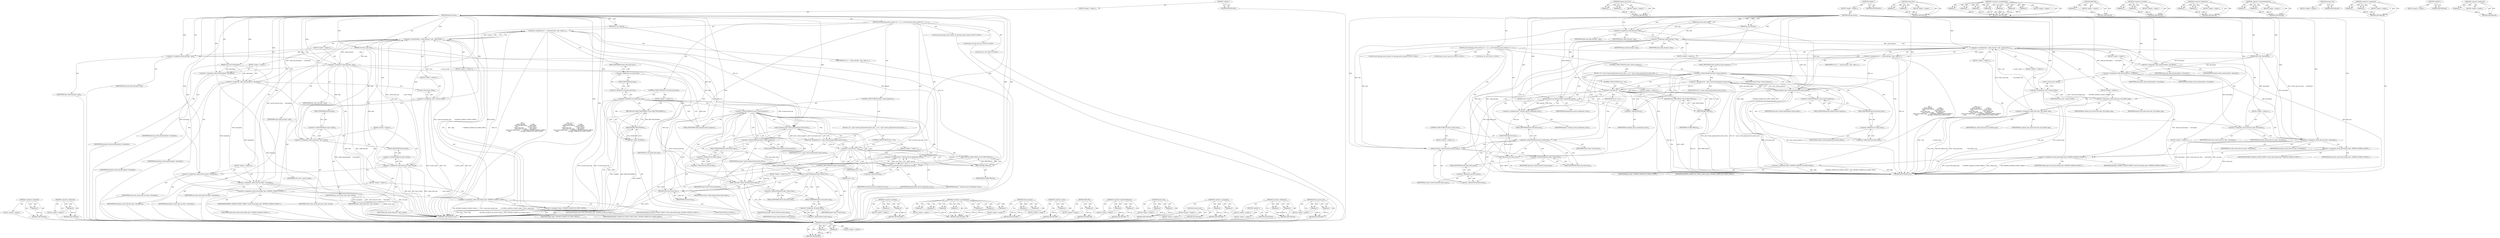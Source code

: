 digraph "&lt;operator&gt;.addressOf" {
vulnerable_170 [label=<(METHOD,&lt;operator&gt;.logicalNot)>];
vulnerable_171 [label=<(PARAM,p1)>];
vulnerable_172 [label=<(BLOCK,&lt;empty&gt;,&lt;empty&gt;)>];
vulnerable_173 [label=<(METHOD_RETURN,ANY)>];
vulnerable_192 [label=<(METHOD,&lt;operator&gt;.addressOf)>];
vulnerable_193 [label=<(PARAM,p1)>];
vulnerable_194 [label=<(BLOCK,&lt;empty&gt;,&lt;empty&gt;)>];
vulnerable_195 [label=<(METHOD_RETURN,ANY)>];
vulnerable_6 [label=<(METHOD,&lt;global&gt;)<SUB>1</SUB>>];
vulnerable_7 [label=<(BLOCK,&lt;empty&gt;,&lt;empty&gt;)<SUB>1</SUB>>];
vulnerable_8 [label=<(METHOD,keyring_search)<SUB>1</SUB>>];
vulnerable_9 [label=<(PARAM,key_ref_t keyring)<SUB>1</SUB>>];
vulnerable_10 [label=<(PARAM,struct key_type *type)<SUB>2</SUB>>];
vulnerable_11 [label=<(PARAM,const char *description)<SUB>3</SUB>>];
vulnerable_12 [label=<(BLOCK,{
	struct keyring_search_context ctx = {
 		.in...,{
	struct keyring_search_context ctx = {
 		.in...)<SUB>4</SUB>>];
vulnerable_13 [label="<(LOCAL,struct keyring_search_context ctx: keyring_search_context)<SUB>5</SUB>>"];
vulnerable_14 [label=<(&lt;operator&gt;.assignment,ctx = {
 		.index_key.type		= type,
 		.index_k...)<SUB>5</SUB>>];
vulnerable_15 [label=<(IDENTIFIER,ctx,ctx = {
 		.index_key.type		= type,
 		.index_k...)<SUB>5</SUB>>];
vulnerable_16 [label=<(&lt;operator&gt;.arrayInitializer,{
 		.index_key.type		= type,
 		.index_key.des...)<SUB>5</SUB>>];
vulnerable_17 [label=<(BLOCK,&lt;empty&gt;,&lt;empty&gt;)<SUB>6</SUB>>];
vulnerable_18 [label=<(&lt;operator&gt;.assignment,.index_key.type		= type)<SUB>6</SUB>>];
vulnerable_19 [label=<(IDENTIFIER,index_key,.index_key.type		= type)<SUB>6</SUB>>];
vulnerable_20 [label=<(IDENTIFIER,type,.index_key.type		= type)<SUB>6</SUB>>];
vulnerable_21 [label=<(&lt;operator&gt;.assignment,.index_key.type		= type)<SUB>6</SUB>>];
vulnerable_22 [label=<(IDENTIFIER,type,.index_key.type		= type)<SUB>6</SUB>>];
vulnerable_23 [label=<(IDENTIFIER,type,.index_key.type		= type)<SUB>6</SUB>>];
vulnerable_24 [label=<(BLOCK,&lt;empty&gt;,&lt;empty&gt;)<SUB>7</SUB>>];
vulnerable_25 [label=<(&lt;operator&gt;.assignment,.index_key.description	= description)<SUB>7</SUB>>];
vulnerable_26 [label=<(IDENTIFIER,index_key,.index_key.description	= description)<SUB>7</SUB>>];
vulnerable_27 [label=<(IDENTIFIER,description,.index_key.description	= description)<SUB>7</SUB>>];
vulnerable_28 [label=<(&lt;operator&gt;.assignment,.index_key.description	= description)<SUB>7</SUB>>];
vulnerable_29 [label=<(IDENTIFIER,description,.index_key.description	= description)<SUB>7</SUB>>];
vulnerable_30 [label=<(IDENTIFIER,description,.index_key.description	= description)<SUB>7</SUB>>];
vulnerable_31 [label=<(BLOCK,&lt;empty&gt;,&lt;empty&gt;)<SUB>8</SUB>>];
vulnerable_32 [label=<(&lt;operator&gt;.assignment,.cred			= current_cred())<SUB>8</SUB>>];
vulnerable_33 [label=<(IDENTIFIER,cred,.cred			= current_cred())<SUB>8</SUB>>];
vulnerable_34 [label=<(current_cred,current_cred())<SUB>8</SUB>>];
vulnerable_35 [label=<(BLOCK,&lt;empty&gt;,&lt;empty&gt;)<SUB>9</SUB>>];
vulnerable_36 [label=<(&lt;operator&gt;.assignment,.match_data.cmp		= type-&gt;match)<SUB>9</SUB>>];
vulnerable_37 [label=<(IDENTIFIER,match_data,.match_data.cmp		= type-&gt;match)<SUB>9</SUB>>];
vulnerable_38 [label=<(&lt;operator&gt;.indirectFieldAccess,type-&gt;match)<SUB>9</SUB>>];
vulnerable_39 [label=<(IDENTIFIER,type,.match_data.cmp		= type-&gt;match)<SUB>9</SUB>>];
vulnerable_40 [label=<(FIELD_IDENTIFIER,match,match)<SUB>9</SUB>>];
vulnerable_41 [label=<(&lt;operator&gt;.assignment,.match_data.cmp		= type-&gt;match)<SUB>9</SUB>>];
vulnerable_42 [label=<(IDENTIFIER,cmp,.match_data.cmp		= type-&gt;match)<SUB>9</SUB>>];
vulnerable_43 [label=<(&lt;operator&gt;.indirectFieldAccess,type-&gt;match)<SUB>9</SUB>>];
vulnerable_44 [label=<(IDENTIFIER,type,.match_data.cmp		= type-&gt;match)<SUB>9</SUB>>];
vulnerable_45 [label=<(FIELD_IDENTIFIER,match,match)<SUB>9</SUB>>];
vulnerable_46 [label=<(BLOCK,&lt;empty&gt;,&lt;empty&gt;)<SUB>10</SUB>>];
vulnerable_47 [label=<(&lt;operator&gt;.assignment,.match_data.raw_data	= description)<SUB>10</SUB>>];
vulnerable_48 [label=<(IDENTIFIER,match_data,.match_data.raw_data	= description)<SUB>10</SUB>>];
vulnerable_49 [label=<(IDENTIFIER,description,.match_data.raw_data	= description)<SUB>10</SUB>>];
vulnerable_50 [label=<(&lt;operator&gt;.assignment,.match_data.raw_data	= description)<SUB>10</SUB>>];
vulnerable_51 [label=<(IDENTIFIER,raw_data,.match_data.raw_data	= description)<SUB>10</SUB>>];
vulnerable_52 [label=<(IDENTIFIER,description,.match_data.raw_data	= description)<SUB>10</SUB>>];
vulnerable_53 [label=<(BLOCK,&lt;empty&gt;,&lt;empty&gt;)<SUB>11</SUB>>];
vulnerable_54 [label=<(&lt;operator&gt;.assignment,.match_data.lookup_type	= KEYRING_SEARCH_LOOKUP...)<SUB>11</SUB>>];
vulnerable_55 [label=<(IDENTIFIER,match_data,.match_data.lookup_type	= KEYRING_SEARCH_LOOKUP...)<SUB>11</SUB>>];
vulnerable_56 [label=<(IDENTIFIER,KEYRING_SEARCH_LOOKUP_DIRECT,.match_data.lookup_type	= KEYRING_SEARCH_LOOKUP...)<SUB>11</SUB>>];
vulnerable_57 [label=<(&lt;operator&gt;.assignment,.match_data.lookup_type	= KEYRING_SEARCH_LOOKUP...)<SUB>11</SUB>>];
vulnerable_58 [label=<(IDENTIFIER,lookup_type,.match_data.lookup_type	= KEYRING_SEARCH_LOOKUP...)<SUB>11</SUB>>];
vulnerable_59 [label=<(IDENTIFIER,KEYRING_SEARCH_LOOKUP_DIRECT,.match_data.lookup_type	= KEYRING_SEARCH_LOOKUP...)<SUB>11</SUB>>];
vulnerable_60 [label=<(BLOCK,&lt;empty&gt;,&lt;empty&gt;)<SUB>12</SUB>>];
vulnerable_61 [label=<(&lt;operator&gt;.assignment,.flags			= KEYRING_SEARCH_DO_STATE_CHECK)<SUB>12</SUB>>];
vulnerable_62 [label=<(IDENTIFIER,flags,.flags			= KEYRING_SEARCH_DO_STATE_CHECK)<SUB>12</SUB>>];
vulnerable_63 [label=<(IDENTIFIER,KEYRING_SEARCH_DO_STATE_CHECK,.flags			= KEYRING_SEARCH_DO_STATE_CHECK)<SUB>12</SUB>>];
vulnerable_64 [label="<(LOCAL,key_ref_t key: key_ref_t)<SUB>14</SUB>>"];
vulnerable_65 [label="<(LOCAL,int ret: int)<SUB>15</SUB>>"];
vulnerable_66 [label=<(CONTROL_STRUCTURE,IF,if (!ctx.match_data.cmp))<SUB>17</SUB>>];
vulnerable_67 [label=<(&lt;operator&gt;.logicalNot,!ctx.match_data.cmp)<SUB>17</SUB>>];
vulnerable_68 [label=<(&lt;operator&gt;.fieldAccess,ctx.match_data.cmp)<SUB>17</SUB>>];
vulnerable_69 [label=<(&lt;operator&gt;.fieldAccess,ctx.match_data)<SUB>17</SUB>>];
vulnerable_70 [label=<(IDENTIFIER,ctx,!ctx.match_data.cmp)<SUB>17</SUB>>];
vulnerable_71 [label=<(FIELD_IDENTIFIER,match_data,match_data)<SUB>17</SUB>>];
vulnerable_72 [label=<(FIELD_IDENTIFIER,cmp,cmp)<SUB>17</SUB>>];
vulnerable_73 [label=<(BLOCK,&lt;empty&gt;,&lt;empty&gt;)<SUB>18</SUB>>];
vulnerable_74 [label=<(RETURN,return ERR_PTR(-ENOKEY);,return ERR_PTR(-ENOKEY);)<SUB>18</SUB>>];
vulnerable_75 [label=<(ERR_PTR,ERR_PTR(-ENOKEY))<SUB>18</SUB>>];
vulnerable_76 [label=<(&lt;operator&gt;.minus,-ENOKEY)<SUB>18</SUB>>];
vulnerable_77 [label=<(IDENTIFIER,ENOKEY,-ENOKEY)<SUB>18</SUB>>];
vulnerable_78 [label=<(CONTROL_STRUCTURE,IF,if (type-&gt;match_preparse))<SUB>19</SUB>>];
vulnerable_79 [label=<(&lt;operator&gt;.indirectFieldAccess,type-&gt;match_preparse)<SUB>19</SUB>>];
vulnerable_80 [label=<(IDENTIFIER,type,if (type-&gt;match_preparse))<SUB>19</SUB>>];
vulnerable_81 [label=<(FIELD_IDENTIFIER,match_preparse,match_preparse)<SUB>19</SUB>>];
vulnerable_82 [label=<(BLOCK,{
 		ret = type-&gt;match_preparse(&amp;ctx.match_data...,{
 		ret = type-&gt;match_preparse(&amp;ctx.match_data...)<SUB>19</SUB>>];
vulnerable_83 [label=<(&lt;operator&gt;.assignment,ret = type-&gt;match_preparse(&amp;ctx.match_data))<SUB>20</SUB>>];
vulnerable_84 [label=<(IDENTIFIER,ret,ret = type-&gt;match_preparse(&amp;ctx.match_data))<SUB>20</SUB>>];
vulnerable_85 [label=<(match_preparse,type-&gt;match_preparse(&amp;ctx.match_data))<SUB>20</SUB>>];
vulnerable_86 [label=<(&lt;operator&gt;.indirectFieldAccess,type-&gt;match_preparse)<SUB>20</SUB>>];
vulnerable_87 [label=<(IDENTIFIER,type,type-&gt;match_preparse(&amp;ctx.match_data))<SUB>20</SUB>>];
vulnerable_88 [label=<(FIELD_IDENTIFIER,match_preparse,match_preparse)<SUB>20</SUB>>];
vulnerable_89 [label=<(&lt;operator&gt;.addressOf,&amp;ctx.match_data)<SUB>20</SUB>>];
vulnerable_90 [label=<(&lt;operator&gt;.fieldAccess,ctx.match_data)<SUB>20</SUB>>];
vulnerable_91 [label=<(IDENTIFIER,ctx,type-&gt;match_preparse(&amp;ctx.match_data))<SUB>20</SUB>>];
vulnerable_92 [label=<(FIELD_IDENTIFIER,match_data,match_data)<SUB>20</SUB>>];
vulnerable_93 [label=<(CONTROL_STRUCTURE,IF,if (ret &lt; 0))<SUB>21</SUB>>];
vulnerable_94 [label=<(&lt;operator&gt;.lessThan,ret &lt; 0)<SUB>21</SUB>>];
vulnerable_95 [label=<(IDENTIFIER,ret,ret &lt; 0)<SUB>21</SUB>>];
vulnerable_96 [label=<(LITERAL,0,ret &lt; 0)<SUB>21</SUB>>];
vulnerable_97 [label=<(BLOCK,&lt;empty&gt;,&lt;empty&gt;)<SUB>22</SUB>>];
vulnerable_98 [label=<(RETURN,return ERR_PTR(ret);,return ERR_PTR(ret);)<SUB>22</SUB>>];
vulnerable_99 [label=<(ERR_PTR,ERR_PTR(ret))<SUB>22</SUB>>];
vulnerable_100 [label=<(IDENTIFIER,ret,ERR_PTR(ret))<SUB>22</SUB>>];
vulnerable_101 [label=<(&lt;operator&gt;.assignment,key = keyring_search_aux(keyring, &amp;ctx))<SUB>25</SUB>>];
vulnerable_102 [label=<(IDENTIFIER,key,key = keyring_search_aux(keyring, &amp;ctx))<SUB>25</SUB>>];
vulnerable_103 [label=<(keyring_search_aux,keyring_search_aux(keyring, &amp;ctx))<SUB>25</SUB>>];
vulnerable_104 [label=<(IDENTIFIER,keyring,keyring_search_aux(keyring, &amp;ctx))<SUB>25</SUB>>];
vulnerable_105 [label=<(&lt;operator&gt;.addressOf,&amp;ctx)<SUB>25</SUB>>];
vulnerable_106 [label=<(IDENTIFIER,ctx,keyring_search_aux(keyring, &amp;ctx))<SUB>25</SUB>>];
vulnerable_107 [label=<(CONTROL_STRUCTURE,IF,if (type-&gt;match_free))<SUB>27</SUB>>];
vulnerable_108 [label=<(&lt;operator&gt;.indirectFieldAccess,type-&gt;match_free)<SUB>27</SUB>>];
vulnerable_109 [label=<(IDENTIFIER,type,if (type-&gt;match_free))<SUB>27</SUB>>];
vulnerable_110 [label=<(FIELD_IDENTIFIER,match_free,match_free)<SUB>27</SUB>>];
vulnerable_111 [label=<(BLOCK,&lt;empty&gt;,&lt;empty&gt;)<SUB>28</SUB>>];
vulnerable_112 [label=<(match_free,type-&gt;match_free(&amp;ctx.match_data))<SUB>28</SUB>>];
vulnerable_113 [label=<(&lt;operator&gt;.indirectFieldAccess,type-&gt;match_free)<SUB>28</SUB>>];
vulnerable_114 [label=<(IDENTIFIER,type,type-&gt;match_free(&amp;ctx.match_data))<SUB>28</SUB>>];
vulnerable_115 [label=<(FIELD_IDENTIFIER,match_free,match_free)<SUB>28</SUB>>];
vulnerable_116 [label=<(&lt;operator&gt;.addressOf,&amp;ctx.match_data)<SUB>28</SUB>>];
vulnerable_117 [label=<(&lt;operator&gt;.fieldAccess,ctx.match_data)<SUB>28</SUB>>];
vulnerable_118 [label=<(IDENTIFIER,ctx,type-&gt;match_free(&amp;ctx.match_data))<SUB>28</SUB>>];
vulnerable_119 [label=<(FIELD_IDENTIFIER,match_data,match_data)<SUB>28</SUB>>];
vulnerable_120 [label=<(RETURN,return key;,return key;)<SUB>29</SUB>>];
vulnerable_121 [label=<(IDENTIFIER,key,return key;)<SUB>29</SUB>>];
vulnerable_122 [label=<(METHOD_RETURN,key_ref_t)<SUB>1</SUB>>];
vulnerable_124 [label=<(METHOD_RETURN,ANY)<SUB>1</SUB>>];
vulnerable_196 [label=<(METHOD,&lt;operator&gt;.lessThan)>];
vulnerable_197 [label=<(PARAM,p1)>];
vulnerable_198 [label=<(PARAM,p2)>];
vulnerable_199 [label=<(BLOCK,&lt;empty&gt;,&lt;empty&gt;)>];
vulnerable_200 [label=<(METHOD_RETURN,ANY)>];
vulnerable_152 [label=<(METHOD,&lt;operator&gt;.arrayInitializer)>];
vulnerable_153 [label=<(PARAM,p1)>];
vulnerable_154 [label=<(PARAM,p2)>];
vulnerable_155 [label=<(PARAM,p3)>];
vulnerable_156 [label=<(PARAM,p4)>];
vulnerable_157 [label=<(PARAM,p5)>];
vulnerable_158 [label=<(PARAM,p6)>];
vulnerable_159 [label=<(PARAM,p7)>];
vulnerable_160 [label=<(BLOCK,&lt;empty&gt;,&lt;empty&gt;)>];
vulnerable_161 [label=<(METHOD_RETURN,ANY)>];
vulnerable_187 [label=<(METHOD,match_preparse)>];
vulnerable_188 [label=<(PARAM,p1)>];
vulnerable_189 [label=<(PARAM,p2)>];
vulnerable_190 [label=<(BLOCK,&lt;empty&gt;,&lt;empty&gt;)>];
vulnerable_191 [label=<(METHOD_RETURN,ANY)>];
vulnerable_183 [label=<(METHOD,&lt;operator&gt;.minus)>];
vulnerable_184 [label=<(PARAM,p1)>];
vulnerable_185 [label=<(BLOCK,&lt;empty&gt;,&lt;empty&gt;)>];
vulnerable_186 [label=<(METHOD_RETURN,ANY)>];
vulnerable_179 [label=<(METHOD,ERR_PTR)>];
vulnerable_180 [label=<(PARAM,p1)>];
vulnerable_181 [label=<(BLOCK,&lt;empty&gt;,&lt;empty&gt;)>];
vulnerable_182 [label=<(METHOD_RETURN,ANY)>];
vulnerable_165 [label=<(METHOD,&lt;operator&gt;.indirectFieldAccess)>];
vulnerable_166 [label=<(PARAM,p1)>];
vulnerable_167 [label=<(PARAM,p2)>];
vulnerable_168 [label=<(BLOCK,&lt;empty&gt;,&lt;empty&gt;)>];
vulnerable_169 [label=<(METHOD_RETURN,ANY)>];
vulnerable_206 [label=<(METHOD,match_free)>];
vulnerable_207 [label=<(PARAM,p1)>];
vulnerable_208 [label=<(PARAM,p2)>];
vulnerable_209 [label=<(BLOCK,&lt;empty&gt;,&lt;empty&gt;)>];
vulnerable_210 [label=<(METHOD_RETURN,ANY)>];
vulnerable_162 [label=<(METHOD,current_cred)>];
vulnerable_163 [label=<(BLOCK,&lt;empty&gt;,&lt;empty&gt;)>];
vulnerable_164 [label=<(METHOD_RETURN,ANY)>];
vulnerable_147 [label=<(METHOD,&lt;operator&gt;.assignment)>];
vulnerable_148 [label=<(PARAM,p1)>];
vulnerable_149 [label=<(PARAM,p2)>];
vulnerable_150 [label=<(BLOCK,&lt;empty&gt;,&lt;empty&gt;)>];
vulnerable_151 [label=<(METHOD_RETURN,ANY)>];
vulnerable_141 [label=<(METHOD,&lt;global&gt;)<SUB>1</SUB>>];
vulnerable_142 [label=<(BLOCK,&lt;empty&gt;,&lt;empty&gt;)>];
vulnerable_143 [label=<(METHOD_RETURN,ANY)>];
vulnerable_174 [label=<(METHOD,&lt;operator&gt;.fieldAccess)>];
vulnerable_175 [label=<(PARAM,p1)>];
vulnerable_176 [label=<(PARAM,p2)>];
vulnerable_177 [label=<(BLOCK,&lt;empty&gt;,&lt;empty&gt;)>];
vulnerable_178 [label=<(METHOD_RETURN,ANY)>];
vulnerable_201 [label=<(METHOD,keyring_search_aux)>];
vulnerable_202 [label=<(PARAM,p1)>];
vulnerable_203 [label=<(PARAM,p2)>];
vulnerable_204 [label=<(BLOCK,&lt;empty&gt;,&lt;empty&gt;)>];
vulnerable_205 [label=<(METHOD_RETURN,ANY)>];
fixed_154 [label=<(METHOD,match_preparse)>];
fixed_155 [label=<(PARAM,p1)>];
fixed_156 [label=<(PARAM,p2)>];
fixed_157 [label=<(BLOCK,&lt;empty&gt;,&lt;empty&gt;)>];
fixed_158 [label=<(METHOD_RETURN,ANY)>];
fixed_177 [label=<(METHOD,keyring_search_aux)>];
fixed_178 [label=<(PARAM,p1)>];
fixed_179 [label=<(PARAM,p2)>];
fixed_180 [label=<(BLOCK,&lt;empty&gt;,&lt;empty&gt;)>];
fixed_181 [label=<(METHOD_RETURN,ANY)>];
fixed_6 [label=<(METHOD,&lt;global&gt;)<SUB>1</SUB>>];
fixed_7 [label=<(BLOCK,&lt;empty&gt;,&lt;empty&gt;)<SUB>1</SUB>>];
fixed_8 [label=<(METHOD,keyring_search)<SUB>1</SUB>>];
fixed_9 [label=<(PARAM,key_ref_t keyring)<SUB>1</SUB>>];
fixed_10 [label=<(PARAM,struct key_type *type)<SUB>2</SUB>>];
fixed_11 [label=<(PARAM,const char *description)<SUB>3</SUB>>];
fixed_12 [label=<(BLOCK,{
	struct keyring_search_context ctx = {
 		.in...,{
	struct keyring_search_context ctx = {
 		.in...)<SUB>4</SUB>>];
fixed_13 [label="<(LOCAL,struct keyring_search_context ctx: keyring_search_context)<SUB>5</SUB>>"];
fixed_14 [label=<(&lt;operator&gt;.assignment,ctx = {
 		.index_key.type		= type,
 		.index_k...)<SUB>5</SUB>>];
fixed_15 [label=<(IDENTIFIER,ctx,ctx = {
 		.index_key.type		= type,
 		.index_k...)<SUB>5</SUB>>];
fixed_16 [label=<(&lt;operator&gt;.arrayInitializer,{
 		.index_key.type		= type,
 		.index_key.des...)<SUB>5</SUB>>];
fixed_17 [label=<(BLOCK,&lt;empty&gt;,&lt;empty&gt;)<SUB>6</SUB>>];
fixed_18 [label=<(&lt;operator&gt;.assignment,.index_key.type		= type)<SUB>6</SUB>>];
fixed_19 [label=<(IDENTIFIER,index_key,.index_key.type		= type)<SUB>6</SUB>>];
fixed_20 [label=<(IDENTIFIER,type,.index_key.type		= type)<SUB>6</SUB>>];
fixed_21 [label=<(&lt;operator&gt;.assignment,.index_key.type		= type)<SUB>6</SUB>>];
fixed_22 [label=<(IDENTIFIER,type,.index_key.type		= type)<SUB>6</SUB>>];
fixed_23 [label=<(IDENTIFIER,type,.index_key.type		= type)<SUB>6</SUB>>];
fixed_24 [label=<(BLOCK,&lt;empty&gt;,&lt;empty&gt;)<SUB>7</SUB>>];
fixed_25 [label=<(&lt;operator&gt;.assignment,.index_key.description	= description)<SUB>7</SUB>>];
fixed_26 [label=<(IDENTIFIER,index_key,.index_key.description	= description)<SUB>7</SUB>>];
fixed_27 [label=<(IDENTIFIER,description,.index_key.description	= description)<SUB>7</SUB>>];
fixed_28 [label=<(&lt;operator&gt;.assignment,.index_key.description	= description)<SUB>7</SUB>>];
fixed_29 [label=<(IDENTIFIER,description,.index_key.description	= description)<SUB>7</SUB>>];
fixed_30 [label=<(IDENTIFIER,description,.index_key.description	= description)<SUB>7</SUB>>];
fixed_31 [label=<(BLOCK,&lt;empty&gt;,&lt;empty&gt;)<SUB>8</SUB>>];
fixed_32 [label=<(&lt;operator&gt;.assignment,.cred			= current_cred())<SUB>8</SUB>>];
fixed_33 [label=<(IDENTIFIER,cred,.cred			= current_cred())<SUB>8</SUB>>];
fixed_34 [label=<(current_cred,current_cred())<SUB>8</SUB>>];
fixed_35 [label=<(BLOCK,&lt;empty&gt;,&lt;empty&gt;)<SUB>9</SUB>>];
fixed_36 [label=<(&lt;operator&gt;.assignment,.match_data.cmp		= key_default_cmp)<SUB>9</SUB>>];
fixed_37 [label=<(IDENTIFIER,match_data,.match_data.cmp		= key_default_cmp)<SUB>9</SUB>>];
fixed_38 [label=<(IDENTIFIER,key_default_cmp,.match_data.cmp		= key_default_cmp)<SUB>9</SUB>>];
fixed_39 [label=<(&lt;operator&gt;.assignment,.match_data.cmp		= key_default_cmp)<SUB>9</SUB>>];
fixed_40 [label=<(IDENTIFIER,cmp,.match_data.cmp		= key_default_cmp)<SUB>9</SUB>>];
fixed_41 [label=<(IDENTIFIER,key_default_cmp,.match_data.cmp		= key_default_cmp)<SUB>9</SUB>>];
fixed_42 [label=<(BLOCK,&lt;empty&gt;,&lt;empty&gt;)<SUB>10</SUB>>];
fixed_43 [label=<(&lt;operator&gt;.assignment,.match_data.raw_data	= description)<SUB>10</SUB>>];
fixed_44 [label=<(IDENTIFIER,match_data,.match_data.raw_data	= description)<SUB>10</SUB>>];
fixed_45 [label=<(IDENTIFIER,description,.match_data.raw_data	= description)<SUB>10</SUB>>];
fixed_46 [label=<(&lt;operator&gt;.assignment,.match_data.raw_data	= description)<SUB>10</SUB>>];
fixed_47 [label=<(IDENTIFIER,raw_data,.match_data.raw_data	= description)<SUB>10</SUB>>];
fixed_48 [label=<(IDENTIFIER,description,.match_data.raw_data	= description)<SUB>10</SUB>>];
fixed_49 [label=<(BLOCK,&lt;empty&gt;,&lt;empty&gt;)<SUB>11</SUB>>];
fixed_50 [label=<(&lt;operator&gt;.assignment,.match_data.lookup_type	= KEYRING_SEARCH_LOOKUP...)<SUB>11</SUB>>];
fixed_51 [label=<(IDENTIFIER,match_data,.match_data.lookup_type	= KEYRING_SEARCH_LOOKUP...)<SUB>11</SUB>>];
fixed_52 [label=<(IDENTIFIER,KEYRING_SEARCH_LOOKUP_DIRECT,.match_data.lookup_type	= KEYRING_SEARCH_LOOKUP...)<SUB>11</SUB>>];
fixed_53 [label=<(&lt;operator&gt;.assignment,.match_data.lookup_type	= KEYRING_SEARCH_LOOKUP...)<SUB>11</SUB>>];
fixed_54 [label=<(IDENTIFIER,lookup_type,.match_data.lookup_type	= KEYRING_SEARCH_LOOKUP...)<SUB>11</SUB>>];
fixed_55 [label=<(IDENTIFIER,KEYRING_SEARCH_LOOKUP_DIRECT,.match_data.lookup_type	= KEYRING_SEARCH_LOOKUP...)<SUB>11</SUB>>];
fixed_56 [label=<(BLOCK,&lt;empty&gt;,&lt;empty&gt;)<SUB>12</SUB>>];
fixed_57 [label=<(&lt;operator&gt;.assignment,.flags			= KEYRING_SEARCH_DO_STATE_CHECK)<SUB>12</SUB>>];
fixed_58 [label=<(IDENTIFIER,flags,.flags			= KEYRING_SEARCH_DO_STATE_CHECK)<SUB>12</SUB>>];
fixed_59 [label=<(IDENTIFIER,KEYRING_SEARCH_DO_STATE_CHECK,.flags			= KEYRING_SEARCH_DO_STATE_CHECK)<SUB>12</SUB>>];
fixed_60 [label="<(LOCAL,key_ref_t key: key_ref_t)<SUB>14</SUB>>"];
fixed_61 [label="<(LOCAL,int ret: int)<SUB>15</SUB>>"];
fixed_62 [label=<(CONTROL_STRUCTURE,IF,if (type-&gt;match_preparse))<SUB>17</SUB>>];
fixed_63 [label=<(&lt;operator&gt;.indirectFieldAccess,type-&gt;match_preparse)<SUB>17</SUB>>];
fixed_64 [label=<(IDENTIFIER,type,if (type-&gt;match_preparse))<SUB>17</SUB>>];
fixed_65 [label=<(FIELD_IDENTIFIER,match_preparse,match_preparse)<SUB>17</SUB>>];
fixed_66 [label=<(BLOCK,{
 		ret = type-&gt;match_preparse(&amp;ctx.match_data...,{
 		ret = type-&gt;match_preparse(&amp;ctx.match_data...)<SUB>17</SUB>>];
fixed_67 [label=<(&lt;operator&gt;.assignment,ret = type-&gt;match_preparse(&amp;ctx.match_data))<SUB>18</SUB>>];
fixed_68 [label=<(IDENTIFIER,ret,ret = type-&gt;match_preparse(&amp;ctx.match_data))<SUB>18</SUB>>];
fixed_69 [label=<(match_preparse,type-&gt;match_preparse(&amp;ctx.match_data))<SUB>18</SUB>>];
fixed_70 [label=<(&lt;operator&gt;.indirectFieldAccess,type-&gt;match_preparse)<SUB>18</SUB>>];
fixed_71 [label=<(IDENTIFIER,type,type-&gt;match_preparse(&amp;ctx.match_data))<SUB>18</SUB>>];
fixed_72 [label=<(FIELD_IDENTIFIER,match_preparse,match_preparse)<SUB>18</SUB>>];
fixed_73 [label=<(&lt;operator&gt;.addressOf,&amp;ctx.match_data)<SUB>18</SUB>>];
fixed_74 [label=<(&lt;operator&gt;.fieldAccess,ctx.match_data)<SUB>18</SUB>>];
fixed_75 [label=<(IDENTIFIER,ctx,type-&gt;match_preparse(&amp;ctx.match_data))<SUB>18</SUB>>];
fixed_76 [label=<(FIELD_IDENTIFIER,match_data,match_data)<SUB>18</SUB>>];
fixed_77 [label=<(CONTROL_STRUCTURE,IF,if (ret &lt; 0))<SUB>19</SUB>>];
fixed_78 [label=<(&lt;operator&gt;.lessThan,ret &lt; 0)<SUB>19</SUB>>];
fixed_79 [label=<(IDENTIFIER,ret,ret &lt; 0)<SUB>19</SUB>>];
fixed_80 [label=<(LITERAL,0,ret &lt; 0)<SUB>19</SUB>>];
fixed_81 [label=<(BLOCK,&lt;empty&gt;,&lt;empty&gt;)<SUB>20</SUB>>];
fixed_82 [label=<(RETURN,return ERR_PTR(ret);,return ERR_PTR(ret);)<SUB>20</SUB>>];
fixed_83 [label=<(ERR_PTR,ERR_PTR(ret))<SUB>20</SUB>>];
fixed_84 [label=<(IDENTIFIER,ret,ERR_PTR(ret))<SUB>20</SUB>>];
fixed_85 [label=<(&lt;operator&gt;.assignment,key = keyring_search_aux(keyring, &amp;ctx))<SUB>23</SUB>>];
fixed_86 [label=<(IDENTIFIER,key,key = keyring_search_aux(keyring, &amp;ctx))<SUB>23</SUB>>];
fixed_87 [label=<(keyring_search_aux,keyring_search_aux(keyring, &amp;ctx))<SUB>23</SUB>>];
fixed_88 [label=<(IDENTIFIER,keyring,keyring_search_aux(keyring, &amp;ctx))<SUB>23</SUB>>];
fixed_89 [label=<(&lt;operator&gt;.addressOf,&amp;ctx)<SUB>23</SUB>>];
fixed_90 [label=<(IDENTIFIER,ctx,keyring_search_aux(keyring, &amp;ctx))<SUB>23</SUB>>];
fixed_91 [label=<(CONTROL_STRUCTURE,IF,if (type-&gt;match_free))<SUB>25</SUB>>];
fixed_92 [label=<(&lt;operator&gt;.indirectFieldAccess,type-&gt;match_free)<SUB>25</SUB>>];
fixed_93 [label=<(IDENTIFIER,type,if (type-&gt;match_free))<SUB>25</SUB>>];
fixed_94 [label=<(FIELD_IDENTIFIER,match_free,match_free)<SUB>25</SUB>>];
fixed_95 [label=<(BLOCK,&lt;empty&gt;,&lt;empty&gt;)<SUB>26</SUB>>];
fixed_96 [label=<(match_free,type-&gt;match_free(&amp;ctx.match_data))<SUB>26</SUB>>];
fixed_97 [label=<(&lt;operator&gt;.indirectFieldAccess,type-&gt;match_free)<SUB>26</SUB>>];
fixed_98 [label=<(IDENTIFIER,type,type-&gt;match_free(&amp;ctx.match_data))<SUB>26</SUB>>];
fixed_99 [label=<(FIELD_IDENTIFIER,match_free,match_free)<SUB>26</SUB>>];
fixed_100 [label=<(&lt;operator&gt;.addressOf,&amp;ctx.match_data)<SUB>26</SUB>>];
fixed_101 [label=<(&lt;operator&gt;.fieldAccess,ctx.match_data)<SUB>26</SUB>>];
fixed_102 [label=<(IDENTIFIER,ctx,type-&gt;match_free(&amp;ctx.match_data))<SUB>26</SUB>>];
fixed_103 [label=<(FIELD_IDENTIFIER,match_data,match_data)<SUB>26</SUB>>];
fixed_104 [label=<(RETURN,return key;,return key;)<SUB>27</SUB>>];
fixed_105 [label=<(IDENTIFIER,key,return key;)<SUB>27</SUB>>];
fixed_106 [label=<(METHOD_RETURN,key_ref_t)<SUB>1</SUB>>];
fixed_108 [label=<(METHOD_RETURN,ANY)<SUB>1</SUB>>];
fixed_182 [label=<(METHOD,match_free)>];
fixed_183 [label=<(PARAM,p1)>];
fixed_184 [label=<(PARAM,p2)>];
fixed_185 [label=<(BLOCK,&lt;empty&gt;,&lt;empty&gt;)>];
fixed_186 [label=<(METHOD_RETURN,ANY)>];
fixed_136 [label=<(METHOD,&lt;operator&gt;.arrayInitializer)>];
fixed_137 [label=<(PARAM,p1)>];
fixed_138 [label=<(PARAM,p2)>];
fixed_139 [label=<(PARAM,p3)>];
fixed_140 [label=<(PARAM,p4)>];
fixed_141 [label=<(PARAM,p5)>];
fixed_142 [label=<(PARAM,p6)>];
fixed_143 [label=<(PARAM,p7)>];
fixed_144 [label=<(BLOCK,&lt;empty&gt;,&lt;empty&gt;)>];
fixed_145 [label=<(METHOD_RETURN,ANY)>];
fixed_173 [label=<(METHOD,ERR_PTR)>];
fixed_174 [label=<(PARAM,p1)>];
fixed_175 [label=<(BLOCK,&lt;empty&gt;,&lt;empty&gt;)>];
fixed_176 [label=<(METHOD_RETURN,ANY)>];
fixed_168 [label=<(METHOD,&lt;operator&gt;.lessThan)>];
fixed_169 [label=<(PARAM,p1)>];
fixed_170 [label=<(PARAM,p2)>];
fixed_171 [label=<(BLOCK,&lt;empty&gt;,&lt;empty&gt;)>];
fixed_172 [label=<(METHOD_RETURN,ANY)>];
fixed_163 [label=<(METHOD,&lt;operator&gt;.fieldAccess)>];
fixed_164 [label=<(PARAM,p1)>];
fixed_165 [label=<(PARAM,p2)>];
fixed_166 [label=<(BLOCK,&lt;empty&gt;,&lt;empty&gt;)>];
fixed_167 [label=<(METHOD_RETURN,ANY)>];
fixed_149 [label=<(METHOD,&lt;operator&gt;.indirectFieldAccess)>];
fixed_150 [label=<(PARAM,p1)>];
fixed_151 [label=<(PARAM,p2)>];
fixed_152 [label=<(BLOCK,&lt;empty&gt;,&lt;empty&gt;)>];
fixed_153 [label=<(METHOD_RETURN,ANY)>];
fixed_146 [label=<(METHOD,current_cred)>];
fixed_147 [label=<(BLOCK,&lt;empty&gt;,&lt;empty&gt;)>];
fixed_148 [label=<(METHOD_RETURN,ANY)>];
fixed_131 [label=<(METHOD,&lt;operator&gt;.assignment)>];
fixed_132 [label=<(PARAM,p1)>];
fixed_133 [label=<(PARAM,p2)>];
fixed_134 [label=<(BLOCK,&lt;empty&gt;,&lt;empty&gt;)>];
fixed_135 [label=<(METHOD_RETURN,ANY)>];
fixed_125 [label=<(METHOD,&lt;global&gt;)<SUB>1</SUB>>];
fixed_126 [label=<(BLOCK,&lt;empty&gt;,&lt;empty&gt;)>];
fixed_127 [label=<(METHOD_RETURN,ANY)>];
fixed_159 [label=<(METHOD,&lt;operator&gt;.addressOf)>];
fixed_160 [label=<(PARAM,p1)>];
fixed_161 [label=<(BLOCK,&lt;empty&gt;,&lt;empty&gt;)>];
fixed_162 [label=<(METHOD_RETURN,ANY)>];
vulnerable_170 -> vulnerable_171  [key=0, label="AST: "];
vulnerable_170 -> vulnerable_171  [key=1, label="DDG: "];
vulnerable_170 -> vulnerable_172  [key=0, label="AST: "];
vulnerable_170 -> vulnerable_173  [key=0, label="AST: "];
vulnerable_170 -> vulnerable_173  [key=1, label="CFG: "];
vulnerable_171 -> vulnerable_173  [key=0, label="DDG: p1"];
vulnerable_172 -> fixed_154  [key=0];
vulnerable_173 -> fixed_154  [key=0];
vulnerable_192 -> vulnerable_193  [key=0, label="AST: "];
vulnerable_192 -> vulnerable_193  [key=1, label="DDG: "];
vulnerable_192 -> vulnerable_194  [key=0, label="AST: "];
vulnerable_192 -> vulnerable_195  [key=0, label="AST: "];
vulnerable_192 -> vulnerable_195  [key=1, label="CFG: "];
vulnerable_193 -> vulnerable_195  [key=0, label="DDG: p1"];
vulnerable_194 -> fixed_154  [key=0];
vulnerable_195 -> fixed_154  [key=0];
vulnerable_6 -> vulnerable_7  [key=0, label="AST: "];
vulnerable_6 -> vulnerable_124  [key=0, label="AST: "];
vulnerable_6 -> vulnerable_124  [key=1, label="CFG: "];
vulnerable_7 -> vulnerable_8  [key=0, label="AST: "];
vulnerable_8 -> vulnerable_9  [key=0, label="AST: "];
vulnerable_8 -> vulnerable_9  [key=1, label="DDG: "];
vulnerable_8 -> vulnerable_10  [key=0, label="AST: "];
vulnerable_8 -> vulnerable_10  [key=1, label="DDG: "];
vulnerable_8 -> vulnerable_11  [key=0, label="AST: "];
vulnerable_8 -> vulnerable_11  [key=1, label="DDG: "];
vulnerable_8 -> vulnerable_12  [key=0, label="AST: "];
vulnerable_8 -> vulnerable_122  [key=0, label="AST: "];
vulnerable_8 -> vulnerable_18  [key=0, label="CFG: "];
vulnerable_8 -> vulnerable_18  [key=1, label="DDG: "];
vulnerable_8 -> vulnerable_121  [key=0, label="DDG: "];
vulnerable_8 -> vulnerable_16  [key=0, label="DDG: "];
vulnerable_8 -> vulnerable_103  [key=0, label="DDG: "];
vulnerable_8 -> vulnerable_21  [key=0, label="DDG: "];
vulnerable_8 -> vulnerable_25  [key=0, label="DDG: "];
vulnerable_8 -> vulnerable_28  [key=0, label="DDG: "];
vulnerable_8 -> vulnerable_32  [key=0, label="DDG: "];
vulnerable_8 -> vulnerable_36  [key=0, label="DDG: "];
vulnerable_8 -> vulnerable_41  [key=0, label="DDG: "];
vulnerable_8 -> vulnerable_47  [key=0, label="DDG: "];
vulnerable_8 -> vulnerable_50  [key=0, label="DDG: "];
vulnerable_8 -> vulnerable_54  [key=0, label="DDG: "];
vulnerable_8 -> vulnerable_57  [key=0, label="DDG: "];
vulnerable_8 -> vulnerable_61  [key=0, label="DDG: "];
vulnerable_8 -> vulnerable_112  [key=0, label="DDG: "];
vulnerable_8 -> vulnerable_85  [key=0, label="DDG: "];
vulnerable_8 -> vulnerable_94  [key=0, label="DDG: "];
vulnerable_8 -> vulnerable_76  [key=0, label="DDG: "];
vulnerable_8 -> vulnerable_99  [key=0, label="DDG: "];
vulnerable_9 -> vulnerable_122  [key=0, label="DDG: keyring"];
vulnerable_9 -> vulnerable_103  [key=0, label="DDG: keyring"];
vulnerable_10 -> vulnerable_18  [key=0, label="DDG: type"];
vulnerable_10 -> vulnerable_21  [key=0, label="DDG: type"];
vulnerable_10 -> vulnerable_36  [key=0, label="DDG: type"];
vulnerable_10 -> vulnerable_41  [key=0, label="DDG: type"];
vulnerable_10 -> vulnerable_112  [key=0, label="DDG: type"];
vulnerable_10 -> vulnerable_85  [key=0, label="DDG: type"];
vulnerable_11 -> vulnerable_25  [key=0, label="DDG: description"];
vulnerable_11 -> vulnerable_28  [key=0, label="DDG: description"];
vulnerable_11 -> vulnerable_47  [key=0, label="DDG: description"];
vulnerable_11 -> vulnerable_50  [key=0, label="DDG: description"];
vulnerable_12 -> vulnerable_13  [key=0, label="AST: "];
vulnerable_12 -> vulnerable_14  [key=0, label="AST: "];
vulnerable_12 -> vulnerable_64  [key=0, label="AST: "];
vulnerable_12 -> vulnerable_65  [key=0, label="AST: "];
vulnerable_12 -> vulnerable_66  [key=0, label="AST: "];
vulnerable_12 -> vulnerable_78  [key=0, label="AST: "];
vulnerable_12 -> vulnerable_101  [key=0, label="AST: "];
vulnerable_12 -> vulnerable_107  [key=0, label="AST: "];
vulnerable_12 -> vulnerable_120  [key=0, label="AST: "];
vulnerable_13 -> fixed_154  [key=0];
vulnerable_14 -> vulnerable_15  [key=0, label="AST: "];
vulnerable_14 -> vulnerable_16  [key=0, label="AST: "];
vulnerable_14 -> vulnerable_71  [key=0, label="CFG: "];
vulnerable_14 -> vulnerable_122  [key=0, label="DDG: ctx"];
vulnerable_14 -> vulnerable_122  [key=1, label="DDG: {
 		.index_key.type		= type,
 		.index_key.description	= description,
 		.cred			= current_cred(),
		.match_data.cmp		= type-&gt;match,
 		.match_data.raw_data	= description,
 		.match_data.lookup_type	= KEYRING_SEARCH_LOOKUP_DIRECT,
 		.flags			= KEYRING_SEARCH_DO_STATE_CHECK,
 	}"];
vulnerable_14 -> vulnerable_122  [key=2, label="DDG: ctx = {
 		.index_key.type		= type,
 		.index_key.description	= description,
 		.cred			= current_cred(),
		.match_data.cmp		= type-&gt;match,
 		.match_data.raw_data	= description,
 		.match_data.lookup_type	= KEYRING_SEARCH_LOOKUP_DIRECT,
 		.flags			= KEYRING_SEARCH_DO_STATE_CHECK,
 	}"];
vulnerable_14 -> vulnerable_103  [key=0, label="DDG: ctx"];
vulnerable_14 -> vulnerable_112  [key=0, label="DDG: ctx"];
vulnerable_14 -> vulnerable_85  [key=0, label="DDG: ctx"];
vulnerable_15 -> fixed_154  [key=0];
vulnerable_16 -> vulnerable_17  [key=0, label="AST: "];
vulnerable_16 -> vulnerable_24  [key=0, label="AST: "];
vulnerable_16 -> vulnerable_31  [key=0, label="AST: "];
vulnerable_16 -> vulnerable_35  [key=0, label="AST: "];
vulnerable_16 -> vulnerable_46  [key=0, label="AST: "];
vulnerable_16 -> vulnerable_53  [key=0, label="AST: "];
vulnerable_16 -> vulnerable_60  [key=0, label="AST: "];
vulnerable_16 -> vulnerable_14  [key=0, label="CFG: "];
vulnerable_16 -> vulnerable_14  [key=1, label="DDG: &lt;empty&gt;"];
vulnerable_16 -> vulnerable_14  [key=2, label="DDG: "];
vulnerable_17 -> vulnerable_18  [key=0, label="AST: "];
vulnerable_17 -> vulnerable_21  [key=0, label="AST: "];
vulnerable_18 -> vulnerable_19  [key=0, label="AST: "];
vulnerable_18 -> vulnerable_20  [key=0, label="AST: "];
vulnerable_18 -> vulnerable_21  [key=0, label="CFG: "];
vulnerable_19 -> fixed_154  [key=0];
vulnerable_20 -> fixed_154  [key=0];
vulnerable_21 -> vulnerable_22  [key=0, label="AST: "];
vulnerable_21 -> vulnerable_23  [key=0, label="AST: "];
vulnerable_21 -> vulnerable_25  [key=0, label="CFG: "];
vulnerable_21 -> vulnerable_122  [key=0, label="DDG: type"];
vulnerable_21 -> vulnerable_122  [key=1, label="DDG: .index_key.type		= type"];
vulnerable_21 -> vulnerable_16  [key=0, label="DDG: .index_key.type		= type"];
vulnerable_21 -> vulnerable_36  [key=0, label="DDG: type"];
vulnerable_21 -> vulnerable_41  [key=0, label="DDG: type"];
vulnerable_21 -> vulnerable_112  [key=0, label="DDG: type"];
vulnerable_21 -> vulnerable_85  [key=0, label="DDG: type"];
vulnerable_22 -> fixed_154  [key=0];
vulnerable_23 -> fixed_154  [key=0];
vulnerable_24 -> vulnerable_25  [key=0, label="AST: "];
vulnerable_24 -> vulnerable_28  [key=0, label="AST: "];
vulnerable_25 -> vulnerable_26  [key=0, label="AST: "];
vulnerable_25 -> vulnerable_27  [key=0, label="AST: "];
vulnerable_25 -> vulnerable_28  [key=0, label="CFG: "];
vulnerable_25 -> vulnerable_122  [key=0, label="DDG: index_key"];
vulnerable_26 -> fixed_154  [key=0];
vulnerable_27 -> fixed_154  [key=0];
vulnerable_28 -> vulnerable_29  [key=0, label="AST: "];
vulnerable_28 -> vulnerable_30  [key=0, label="AST: "];
vulnerable_28 -> vulnerable_34  [key=0, label="CFG: "];
vulnerable_28 -> vulnerable_122  [key=0, label="DDG: .index_key.description	= description"];
vulnerable_28 -> vulnerable_16  [key=0, label="DDG: .index_key.description	= description"];
vulnerable_28 -> vulnerable_47  [key=0, label="DDG: description"];
vulnerable_28 -> vulnerable_50  [key=0, label="DDG: description"];
vulnerable_29 -> fixed_154  [key=0];
vulnerable_30 -> fixed_154  [key=0];
vulnerable_31 -> vulnerable_32  [key=0, label="AST: "];
vulnerable_32 -> vulnerable_33  [key=0, label="AST: "];
vulnerable_32 -> vulnerable_34  [key=0, label="AST: "];
vulnerable_32 -> vulnerable_40  [key=0, label="CFG: "];
vulnerable_32 -> vulnerable_122  [key=0, label="DDG: current_cred()"];
vulnerable_32 -> vulnerable_122  [key=1, label="DDG: .cred			= current_cred()"];
vulnerable_32 -> vulnerable_122  [key=2, label="DDG: cred"];
vulnerable_32 -> vulnerable_16  [key=0, label="DDG: .cred			= current_cred()"];
vulnerable_33 -> fixed_154  [key=0];
vulnerable_34 -> vulnerable_32  [key=0, label="CFG: "];
vulnerable_35 -> vulnerable_36  [key=0, label="AST: "];
vulnerable_35 -> vulnerable_41  [key=0, label="AST: "];
vulnerable_36 -> vulnerable_37  [key=0, label="AST: "];
vulnerable_36 -> vulnerable_38  [key=0, label="AST: "];
vulnerable_36 -> vulnerable_45  [key=0, label="CFG: "];
vulnerable_37 -> fixed_154  [key=0];
vulnerable_38 -> vulnerable_39  [key=0, label="AST: "];
vulnerable_38 -> vulnerable_40  [key=0, label="AST: "];
vulnerable_38 -> vulnerable_36  [key=0, label="CFG: "];
vulnerable_39 -> fixed_154  [key=0];
vulnerable_40 -> vulnerable_38  [key=0, label="CFG: "];
vulnerable_41 -> vulnerable_42  [key=0, label="AST: "];
vulnerable_41 -> vulnerable_43  [key=0, label="AST: "];
vulnerable_41 -> vulnerable_47  [key=0, label="CFG: "];
vulnerable_41 -> vulnerable_122  [key=0, label="DDG: type-&gt;match"];
vulnerable_41 -> vulnerable_122  [key=1, label="DDG: .match_data.cmp		= type-&gt;match"];
vulnerable_41 -> vulnerable_122  [key=2, label="DDG: cmp"];
vulnerable_41 -> vulnerable_16  [key=0, label="DDG: .match_data.cmp		= type-&gt;match"];
vulnerable_42 -> fixed_154  [key=0];
vulnerable_43 -> vulnerable_44  [key=0, label="AST: "];
vulnerable_43 -> vulnerable_45  [key=0, label="AST: "];
vulnerable_43 -> vulnerable_41  [key=0, label="CFG: "];
vulnerable_44 -> fixed_154  [key=0];
vulnerable_45 -> vulnerable_43  [key=0, label="CFG: "];
vulnerable_46 -> vulnerable_47  [key=0, label="AST: "];
vulnerable_46 -> vulnerable_50  [key=0, label="AST: "];
vulnerable_47 -> vulnerable_48  [key=0, label="AST: "];
vulnerable_47 -> vulnerable_49  [key=0, label="AST: "];
vulnerable_47 -> vulnerable_50  [key=0, label="CFG: "];
vulnerable_48 -> fixed_154  [key=0];
vulnerable_49 -> fixed_154  [key=0];
vulnerable_50 -> vulnerable_51  [key=0, label="AST: "];
vulnerable_50 -> vulnerable_52  [key=0, label="AST: "];
vulnerable_50 -> vulnerable_54  [key=0, label="CFG: "];
vulnerable_50 -> vulnerable_122  [key=0, label="DDG: description"];
vulnerable_50 -> vulnerable_122  [key=1, label="DDG: .match_data.raw_data	= description"];
vulnerable_50 -> vulnerable_122  [key=2, label="DDG: raw_data"];
vulnerable_50 -> vulnerable_16  [key=0, label="DDG: .match_data.raw_data	= description"];
vulnerable_51 -> fixed_154  [key=0];
vulnerable_52 -> fixed_154  [key=0];
vulnerable_53 -> vulnerable_54  [key=0, label="AST: "];
vulnerable_53 -> vulnerable_57  [key=0, label="AST: "];
vulnerable_54 -> vulnerable_55  [key=0, label="AST: "];
vulnerable_54 -> vulnerable_56  [key=0, label="AST: "];
vulnerable_54 -> vulnerable_57  [key=0, label="CFG: "];
vulnerable_54 -> vulnerable_122  [key=0, label="DDG: match_data"];
vulnerable_55 -> fixed_154  [key=0];
vulnerable_56 -> fixed_154  [key=0];
vulnerable_57 -> vulnerable_58  [key=0, label="AST: "];
vulnerable_57 -> vulnerable_59  [key=0, label="AST: "];
vulnerable_57 -> vulnerable_61  [key=0, label="CFG: "];
vulnerable_57 -> vulnerable_122  [key=0, label="DDG: KEYRING_SEARCH_LOOKUP_DIRECT"];
vulnerable_57 -> vulnerable_122  [key=1, label="DDG: .match_data.lookup_type	= KEYRING_SEARCH_LOOKUP_DIRECT"];
vulnerable_57 -> vulnerable_122  [key=2, label="DDG: lookup_type"];
vulnerable_57 -> vulnerable_16  [key=0, label="DDG: .match_data.lookup_type	= KEYRING_SEARCH_LOOKUP_DIRECT"];
vulnerable_58 -> fixed_154  [key=0];
vulnerable_59 -> fixed_154  [key=0];
vulnerable_60 -> vulnerable_61  [key=0, label="AST: "];
vulnerable_61 -> vulnerable_62  [key=0, label="AST: "];
vulnerable_61 -> vulnerable_63  [key=0, label="AST: "];
vulnerable_61 -> vulnerable_16  [key=0, label="CFG: "];
vulnerable_61 -> vulnerable_16  [key=1, label="DDG: .flags			= KEYRING_SEARCH_DO_STATE_CHECK"];
vulnerable_61 -> vulnerable_122  [key=0, label="DDG: flags"];
vulnerable_61 -> vulnerable_122  [key=1, label="DDG: .flags			= KEYRING_SEARCH_DO_STATE_CHECK"];
vulnerable_61 -> vulnerable_122  [key=2, label="DDG: KEYRING_SEARCH_DO_STATE_CHECK"];
vulnerable_62 -> fixed_154  [key=0];
vulnerable_63 -> fixed_154  [key=0];
vulnerable_64 -> fixed_154  [key=0];
vulnerable_65 -> fixed_154  [key=0];
vulnerable_66 -> vulnerable_67  [key=0, label="AST: "];
vulnerable_66 -> vulnerable_73  [key=0, label="AST: "];
vulnerable_67 -> vulnerable_68  [key=0, label="AST: "];
vulnerable_67 -> vulnerable_76  [key=0, label="CFG: "];
vulnerable_67 -> vulnerable_76  [key=1, label="CDG: "];
vulnerable_67 -> vulnerable_81  [key=0, label="CFG: "];
vulnerable_67 -> vulnerable_81  [key=1, label="CDG: "];
vulnerable_67 -> vulnerable_122  [key=0, label="DDG: ctx.match_data.cmp"];
vulnerable_67 -> vulnerable_122  [key=1, label="DDG: !ctx.match_data.cmp"];
vulnerable_67 -> vulnerable_103  [key=0, label="DDG: ctx.match_data.cmp"];
vulnerable_67 -> vulnerable_112  [key=0, label="DDG: ctx.match_data.cmp"];
vulnerable_67 -> vulnerable_85  [key=0, label="DDG: ctx.match_data.cmp"];
vulnerable_67 -> vulnerable_75  [key=0, label="CDG: "];
vulnerable_67 -> vulnerable_74  [key=0, label="CDG: "];
vulnerable_67 -> vulnerable_79  [key=0, label="CDG: "];
vulnerable_68 -> vulnerable_69  [key=0, label="AST: "];
vulnerable_68 -> vulnerable_72  [key=0, label="AST: "];
vulnerable_68 -> vulnerable_67  [key=0, label="CFG: "];
vulnerable_69 -> vulnerable_70  [key=0, label="AST: "];
vulnerable_69 -> vulnerable_71  [key=0, label="AST: "];
vulnerable_69 -> vulnerable_72  [key=0, label="CFG: "];
vulnerable_70 -> fixed_154  [key=0];
vulnerable_71 -> vulnerable_69  [key=0, label="CFG: "];
vulnerable_72 -> vulnerable_68  [key=0, label="CFG: "];
vulnerable_73 -> vulnerable_74  [key=0, label="AST: "];
vulnerable_74 -> vulnerable_75  [key=0, label="AST: "];
vulnerable_74 -> vulnerable_122  [key=0, label="CFG: "];
vulnerable_74 -> vulnerable_122  [key=1, label="DDG: &lt;RET&gt;"];
vulnerable_75 -> vulnerable_76  [key=0, label="AST: "];
vulnerable_75 -> vulnerable_74  [key=0, label="CFG: "];
vulnerable_75 -> vulnerable_74  [key=1, label="DDG: ERR_PTR(-ENOKEY)"];
vulnerable_75 -> vulnerable_122  [key=0, label="DDG: -ENOKEY"];
vulnerable_75 -> vulnerable_122  [key=1, label="DDG: ERR_PTR(-ENOKEY)"];
vulnerable_76 -> vulnerable_77  [key=0, label="AST: "];
vulnerable_76 -> vulnerable_75  [key=0, label="CFG: "];
vulnerable_76 -> vulnerable_75  [key=1, label="DDG: ENOKEY"];
vulnerable_76 -> vulnerable_122  [key=0, label="DDG: ENOKEY"];
vulnerable_77 -> fixed_154  [key=0];
vulnerable_78 -> vulnerable_79  [key=0, label="AST: "];
vulnerable_78 -> vulnerable_82  [key=0, label="AST: "];
vulnerable_79 -> vulnerable_80  [key=0, label="AST: "];
vulnerable_79 -> vulnerable_81  [key=0, label="AST: "];
vulnerable_79 -> vulnerable_88  [key=0, label="CFG: "];
vulnerable_79 -> vulnerable_88  [key=1, label="CDG: "];
vulnerable_79 -> vulnerable_105  [key=0, label="CFG: "];
vulnerable_79 -> vulnerable_105  [key=1, label="CDG: "];
vulnerable_79 -> vulnerable_94  [key=0, label="CDG: "];
vulnerable_79 -> vulnerable_83  [key=0, label="CDG: "];
vulnerable_79 -> vulnerable_89  [key=0, label="CDG: "];
vulnerable_79 -> vulnerable_120  [key=0, label="CDG: "];
vulnerable_79 -> vulnerable_85  [key=0, label="CDG: "];
vulnerable_79 -> vulnerable_103  [key=0, label="CDG: "];
vulnerable_79 -> vulnerable_110  [key=0, label="CDG: "];
vulnerable_79 -> vulnerable_92  [key=0, label="CDG: "];
vulnerable_79 -> vulnerable_101  [key=0, label="CDG: "];
vulnerable_79 -> vulnerable_108  [key=0, label="CDG: "];
vulnerable_79 -> vulnerable_90  [key=0, label="CDG: "];
vulnerable_79 -> vulnerable_86  [key=0, label="CDG: "];
vulnerable_80 -> fixed_154  [key=0];
vulnerable_81 -> vulnerable_79  [key=0, label="CFG: "];
vulnerable_82 -> vulnerable_83  [key=0, label="AST: "];
vulnerable_82 -> vulnerable_93  [key=0, label="AST: "];
vulnerable_83 -> vulnerable_84  [key=0, label="AST: "];
vulnerable_83 -> vulnerable_85  [key=0, label="AST: "];
vulnerable_83 -> vulnerable_94  [key=0, label="CFG: "];
vulnerable_83 -> vulnerable_94  [key=1, label="DDG: ret"];
vulnerable_84 -> fixed_154  [key=0];
vulnerable_85 -> vulnerable_86  [key=0, label="AST: "];
vulnerable_85 -> vulnerable_89  [key=0, label="AST: "];
vulnerable_85 -> vulnerable_83  [key=0, label="CFG: "];
vulnerable_85 -> vulnerable_83  [key=1, label="DDG: type-&gt;match_preparse"];
vulnerable_85 -> vulnerable_83  [key=2, label="DDG: &amp;ctx.match_data"];
vulnerable_85 -> vulnerable_112  [key=0, label="DDG: &amp;ctx.match_data"];
vulnerable_86 -> vulnerable_87  [key=0, label="AST: "];
vulnerable_86 -> vulnerable_88  [key=0, label="AST: "];
vulnerable_86 -> vulnerable_92  [key=0, label="CFG: "];
vulnerable_87 -> fixed_154  [key=0];
vulnerable_88 -> vulnerable_86  [key=0, label="CFG: "];
vulnerable_89 -> vulnerable_90  [key=0, label="AST: "];
vulnerable_89 -> vulnerable_85  [key=0, label="CFG: "];
vulnerable_90 -> vulnerable_91  [key=0, label="AST: "];
vulnerable_90 -> vulnerable_92  [key=0, label="AST: "];
vulnerable_90 -> vulnerable_89  [key=0, label="CFG: "];
vulnerable_91 -> fixed_154  [key=0];
vulnerable_92 -> vulnerable_90  [key=0, label="CFG: "];
vulnerable_93 -> vulnerable_94  [key=0, label="AST: "];
vulnerable_93 -> vulnerable_97  [key=0, label="AST: "];
vulnerable_94 -> vulnerable_95  [key=0, label="AST: "];
vulnerable_94 -> vulnerable_96  [key=0, label="AST: "];
vulnerable_94 -> vulnerable_99  [key=0, label="CFG: "];
vulnerable_94 -> vulnerable_99  [key=1, label="DDG: ret"];
vulnerable_94 -> vulnerable_99  [key=2, label="CDG: "];
vulnerable_94 -> vulnerable_105  [key=0, label="CFG: "];
vulnerable_94 -> vulnerable_105  [key=1, label="CDG: "];
vulnerable_94 -> vulnerable_98  [key=0, label="CDG: "];
vulnerable_94 -> vulnerable_120  [key=0, label="CDG: "];
vulnerable_94 -> vulnerable_103  [key=0, label="CDG: "];
vulnerable_94 -> vulnerable_110  [key=0, label="CDG: "];
vulnerable_94 -> vulnerable_101  [key=0, label="CDG: "];
vulnerable_94 -> vulnerable_108  [key=0, label="CDG: "];
vulnerable_95 -> fixed_154  [key=0];
vulnerable_96 -> fixed_154  [key=0];
vulnerable_97 -> vulnerable_98  [key=0, label="AST: "];
vulnerable_98 -> vulnerable_99  [key=0, label="AST: "];
vulnerable_98 -> vulnerable_122  [key=0, label="CFG: "];
vulnerable_98 -> vulnerable_122  [key=1, label="DDG: &lt;RET&gt;"];
vulnerable_99 -> vulnerable_100  [key=0, label="AST: "];
vulnerable_99 -> vulnerable_98  [key=0, label="CFG: "];
vulnerable_99 -> vulnerable_98  [key=1, label="DDG: ERR_PTR(ret)"];
vulnerable_100 -> fixed_154  [key=0];
vulnerable_101 -> vulnerable_102  [key=0, label="AST: "];
vulnerable_101 -> vulnerable_103  [key=0, label="AST: "];
vulnerable_101 -> vulnerable_110  [key=0, label="CFG: "];
vulnerable_101 -> vulnerable_121  [key=0, label="DDG: key"];
vulnerable_102 -> fixed_154  [key=0];
vulnerable_103 -> vulnerable_104  [key=0, label="AST: "];
vulnerable_103 -> vulnerable_105  [key=0, label="AST: "];
vulnerable_103 -> vulnerable_101  [key=0, label="CFG: "];
vulnerable_103 -> vulnerable_101  [key=1, label="DDG: keyring"];
vulnerable_103 -> vulnerable_101  [key=2, label="DDG: &amp;ctx"];
vulnerable_104 -> fixed_154  [key=0];
vulnerable_105 -> vulnerable_106  [key=0, label="AST: "];
vulnerable_105 -> vulnerable_103  [key=0, label="CFG: "];
vulnerable_106 -> fixed_154  [key=0];
vulnerable_107 -> vulnerable_108  [key=0, label="AST: "];
vulnerable_107 -> vulnerable_111  [key=0, label="AST: "];
vulnerable_108 -> vulnerable_109  [key=0, label="AST: "];
vulnerable_108 -> vulnerable_110  [key=0, label="AST: "];
vulnerable_108 -> vulnerable_115  [key=0, label="CFG: "];
vulnerable_108 -> vulnerable_115  [key=1, label="CDG: "];
vulnerable_108 -> vulnerable_120  [key=0, label="CFG: "];
vulnerable_108 -> vulnerable_113  [key=0, label="CDG: "];
vulnerable_108 -> vulnerable_116  [key=0, label="CDG: "];
vulnerable_108 -> vulnerable_119  [key=0, label="CDG: "];
vulnerable_108 -> vulnerable_117  [key=0, label="CDG: "];
vulnerable_108 -> vulnerable_112  [key=0, label="CDG: "];
vulnerable_109 -> fixed_154  [key=0];
vulnerable_110 -> vulnerable_108  [key=0, label="CFG: "];
vulnerable_111 -> vulnerable_112  [key=0, label="AST: "];
vulnerable_112 -> vulnerable_113  [key=0, label="AST: "];
vulnerable_112 -> vulnerable_116  [key=0, label="AST: "];
vulnerable_112 -> vulnerable_120  [key=0, label="CFG: "];
vulnerable_113 -> vulnerable_114  [key=0, label="AST: "];
vulnerable_113 -> vulnerable_115  [key=0, label="AST: "];
vulnerable_113 -> vulnerable_119  [key=0, label="CFG: "];
vulnerable_114 -> fixed_154  [key=0];
vulnerable_115 -> vulnerable_113  [key=0, label="CFG: "];
vulnerable_116 -> vulnerable_117  [key=0, label="AST: "];
vulnerable_116 -> vulnerable_112  [key=0, label="CFG: "];
vulnerable_117 -> vulnerable_118  [key=0, label="AST: "];
vulnerable_117 -> vulnerable_119  [key=0, label="AST: "];
vulnerable_117 -> vulnerable_116  [key=0, label="CFG: "];
vulnerable_118 -> fixed_154  [key=0];
vulnerable_119 -> vulnerable_117  [key=0, label="CFG: "];
vulnerable_120 -> vulnerable_121  [key=0, label="AST: "];
vulnerable_120 -> vulnerable_122  [key=0, label="CFG: "];
vulnerable_120 -> vulnerable_122  [key=1, label="DDG: &lt;RET&gt;"];
vulnerable_121 -> vulnerable_120  [key=0, label="DDG: key"];
vulnerable_122 -> fixed_154  [key=0];
vulnerable_124 -> fixed_154  [key=0];
vulnerable_196 -> vulnerable_197  [key=0, label="AST: "];
vulnerable_196 -> vulnerable_197  [key=1, label="DDG: "];
vulnerable_196 -> vulnerable_199  [key=0, label="AST: "];
vulnerable_196 -> vulnerable_198  [key=0, label="AST: "];
vulnerable_196 -> vulnerable_198  [key=1, label="DDG: "];
vulnerable_196 -> vulnerable_200  [key=0, label="AST: "];
vulnerable_196 -> vulnerable_200  [key=1, label="CFG: "];
vulnerable_197 -> vulnerable_200  [key=0, label="DDG: p1"];
vulnerable_198 -> vulnerable_200  [key=0, label="DDG: p2"];
vulnerable_199 -> fixed_154  [key=0];
vulnerable_200 -> fixed_154  [key=0];
vulnerable_152 -> vulnerable_153  [key=0, label="AST: "];
vulnerable_152 -> vulnerable_153  [key=1, label="DDG: "];
vulnerable_152 -> vulnerable_160  [key=0, label="AST: "];
vulnerable_152 -> vulnerable_154  [key=0, label="AST: "];
vulnerable_152 -> vulnerable_154  [key=1, label="DDG: "];
vulnerable_152 -> vulnerable_161  [key=0, label="AST: "];
vulnerable_152 -> vulnerable_161  [key=1, label="CFG: "];
vulnerable_152 -> vulnerable_155  [key=0, label="AST: "];
vulnerable_152 -> vulnerable_155  [key=1, label="DDG: "];
vulnerable_152 -> vulnerable_156  [key=0, label="AST: "];
vulnerable_152 -> vulnerable_156  [key=1, label="DDG: "];
vulnerable_152 -> vulnerable_157  [key=0, label="AST: "];
vulnerable_152 -> vulnerable_157  [key=1, label="DDG: "];
vulnerable_152 -> vulnerable_158  [key=0, label="AST: "];
vulnerable_152 -> vulnerable_158  [key=1, label="DDG: "];
vulnerable_152 -> vulnerable_159  [key=0, label="AST: "];
vulnerable_152 -> vulnerable_159  [key=1, label="DDG: "];
vulnerable_153 -> vulnerable_161  [key=0, label="DDG: p1"];
vulnerable_154 -> vulnerable_161  [key=0, label="DDG: p2"];
vulnerable_155 -> vulnerable_161  [key=0, label="DDG: p3"];
vulnerable_156 -> vulnerable_161  [key=0, label="DDG: p4"];
vulnerable_157 -> vulnerable_161  [key=0, label="DDG: p5"];
vulnerable_158 -> vulnerable_161  [key=0, label="DDG: p6"];
vulnerable_159 -> vulnerable_161  [key=0, label="DDG: p7"];
vulnerable_160 -> fixed_154  [key=0];
vulnerable_161 -> fixed_154  [key=0];
vulnerable_187 -> vulnerable_188  [key=0, label="AST: "];
vulnerable_187 -> vulnerable_188  [key=1, label="DDG: "];
vulnerable_187 -> vulnerable_190  [key=0, label="AST: "];
vulnerable_187 -> vulnerable_189  [key=0, label="AST: "];
vulnerable_187 -> vulnerable_189  [key=1, label="DDG: "];
vulnerable_187 -> vulnerable_191  [key=0, label="AST: "];
vulnerable_187 -> vulnerable_191  [key=1, label="CFG: "];
vulnerable_188 -> vulnerable_191  [key=0, label="DDG: p1"];
vulnerable_189 -> vulnerable_191  [key=0, label="DDG: p2"];
vulnerable_190 -> fixed_154  [key=0];
vulnerable_191 -> fixed_154  [key=0];
vulnerable_183 -> vulnerable_184  [key=0, label="AST: "];
vulnerable_183 -> vulnerable_184  [key=1, label="DDG: "];
vulnerable_183 -> vulnerable_185  [key=0, label="AST: "];
vulnerable_183 -> vulnerable_186  [key=0, label="AST: "];
vulnerable_183 -> vulnerable_186  [key=1, label="CFG: "];
vulnerable_184 -> vulnerable_186  [key=0, label="DDG: p1"];
vulnerable_185 -> fixed_154  [key=0];
vulnerable_186 -> fixed_154  [key=0];
vulnerable_179 -> vulnerable_180  [key=0, label="AST: "];
vulnerable_179 -> vulnerable_180  [key=1, label="DDG: "];
vulnerable_179 -> vulnerable_181  [key=0, label="AST: "];
vulnerable_179 -> vulnerable_182  [key=0, label="AST: "];
vulnerable_179 -> vulnerable_182  [key=1, label="CFG: "];
vulnerable_180 -> vulnerable_182  [key=0, label="DDG: p1"];
vulnerable_181 -> fixed_154  [key=0];
vulnerable_182 -> fixed_154  [key=0];
vulnerable_165 -> vulnerable_166  [key=0, label="AST: "];
vulnerable_165 -> vulnerable_166  [key=1, label="DDG: "];
vulnerable_165 -> vulnerable_168  [key=0, label="AST: "];
vulnerable_165 -> vulnerable_167  [key=0, label="AST: "];
vulnerable_165 -> vulnerable_167  [key=1, label="DDG: "];
vulnerable_165 -> vulnerable_169  [key=0, label="AST: "];
vulnerable_165 -> vulnerable_169  [key=1, label="CFG: "];
vulnerable_166 -> vulnerable_169  [key=0, label="DDG: p1"];
vulnerable_167 -> vulnerable_169  [key=0, label="DDG: p2"];
vulnerable_168 -> fixed_154  [key=0];
vulnerable_169 -> fixed_154  [key=0];
vulnerable_206 -> vulnerable_207  [key=0, label="AST: "];
vulnerable_206 -> vulnerable_207  [key=1, label="DDG: "];
vulnerable_206 -> vulnerable_209  [key=0, label="AST: "];
vulnerable_206 -> vulnerable_208  [key=0, label="AST: "];
vulnerable_206 -> vulnerable_208  [key=1, label="DDG: "];
vulnerable_206 -> vulnerable_210  [key=0, label="AST: "];
vulnerable_206 -> vulnerable_210  [key=1, label="CFG: "];
vulnerable_207 -> vulnerable_210  [key=0, label="DDG: p1"];
vulnerable_208 -> vulnerable_210  [key=0, label="DDG: p2"];
vulnerable_209 -> fixed_154  [key=0];
vulnerable_210 -> fixed_154  [key=0];
vulnerable_162 -> vulnerable_163  [key=0, label="AST: "];
vulnerable_162 -> vulnerable_164  [key=0, label="AST: "];
vulnerable_162 -> vulnerable_164  [key=1, label="CFG: "];
vulnerable_163 -> fixed_154  [key=0];
vulnerable_164 -> fixed_154  [key=0];
vulnerable_147 -> vulnerable_148  [key=0, label="AST: "];
vulnerable_147 -> vulnerable_148  [key=1, label="DDG: "];
vulnerable_147 -> vulnerable_150  [key=0, label="AST: "];
vulnerable_147 -> vulnerable_149  [key=0, label="AST: "];
vulnerable_147 -> vulnerable_149  [key=1, label="DDG: "];
vulnerable_147 -> vulnerable_151  [key=0, label="AST: "];
vulnerable_147 -> vulnerable_151  [key=1, label="CFG: "];
vulnerable_148 -> vulnerable_151  [key=0, label="DDG: p1"];
vulnerable_149 -> vulnerable_151  [key=0, label="DDG: p2"];
vulnerable_150 -> fixed_154  [key=0];
vulnerable_151 -> fixed_154  [key=0];
vulnerable_141 -> vulnerable_142  [key=0, label="AST: "];
vulnerable_141 -> vulnerable_143  [key=0, label="AST: "];
vulnerable_141 -> vulnerable_143  [key=1, label="CFG: "];
vulnerable_142 -> fixed_154  [key=0];
vulnerable_143 -> fixed_154  [key=0];
vulnerable_174 -> vulnerable_175  [key=0, label="AST: "];
vulnerable_174 -> vulnerable_175  [key=1, label="DDG: "];
vulnerable_174 -> vulnerable_177  [key=0, label="AST: "];
vulnerable_174 -> vulnerable_176  [key=0, label="AST: "];
vulnerable_174 -> vulnerable_176  [key=1, label="DDG: "];
vulnerable_174 -> vulnerable_178  [key=0, label="AST: "];
vulnerable_174 -> vulnerable_178  [key=1, label="CFG: "];
vulnerable_175 -> vulnerable_178  [key=0, label="DDG: p1"];
vulnerable_176 -> vulnerable_178  [key=0, label="DDG: p2"];
vulnerable_177 -> fixed_154  [key=0];
vulnerable_178 -> fixed_154  [key=0];
vulnerable_201 -> vulnerable_202  [key=0, label="AST: "];
vulnerable_201 -> vulnerable_202  [key=1, label="DDG: "];
vulnerable_201 -> vulnerable_204  [key=0, label="AST: "];
vulnerable_201 -> vulnerable_203  [key=0, label="AST: "];
vulnerable_201 -> vulnerable_203  [key=1, label="DDG: "];
vulnerable_201 -> vulnerable_205  [key=0, label="AST: "];
vulnerable_201 -> vulnerable_205  [key=1, label="CFG: "];
vulnerable_202 -> vulnerable_205  [key=0, label="DDG: p1"];
vulnerable_203 -> vulnerable_205  [key=0, label="DDG: p2"];
vulnerable_204 -> fixed_154  [key=0];
vulnerable_205 -> fixed_154  [key=0];
fixed_154 -> fixed_155  [key=0, label="AST: "];
fixed_154 -> fixed_155  [key=1, label="DDG: "];
fixed_154 -> fixed_157  [key=0, label="AST: "];
fixed_154 -> fixed_156  [key=0, label="AST: "];
fixed_154 -> fixed_156  [key=1, label="DDG: "];
fixed_154 -> fixed_158  [key=0, label="AST: "];
fixed_154 -> fixed_158  [key=1, label="CFG: "];
fixed_155 -> fixed_158  [key=0, label="DDG: p1"];
fixed_156 -> fixed_158  [key=0, label="DDG: p2"];
fixed_177 -> fixed_178  [key=0, label="AST: "];
fixed_177 -> fixed_178  [key=1, label="DDG: "];
fixed_177 -> fixed_180  [key=0, label="AST: "];
fixed_177 -> fixed_179  [key=0, label="AST: "];
fixed_177 -> fixed_179  [key=1, label="DDG: "];
fixed_177 -> fixed_181  [key=0, label="AST: "];
fixed_177 -> fixed_181  [key=1, label="CFG: "];
fixed_178 -> fixed_181  [key=0, label="DDG: p1"];
fixed_179 -> fixed_181  [key=0, label="DDG: p2"];
fixed_6 -> fixed_7  [key=0, label="AST: "];
fixed_6 -> fixed_108  [key=0, label="AST: "];
fixed_6 -> fixed_108  [key=1, label="CFG: "];
fixed_7 -> fixed_8  [key=0, label="AST: "];
fixed_8 -> fixed_9  [key=0, label="AST: "];
fixed_8 -> fixed_9  [key=1, label="DDG: "];
fixed_8 -> fixed_10  [key=0, label="AST: "];
fixed_8 -> fixed_10  [key=1, label="DDG: "];
fixed_8 -> fixed_11  [key=0, label="AST: "];
fixed_8 -> fixed_11  [key=1, label="DDG: "];
fixed_8 -> fixed_12  [key=0, label="AST: "];
fixed_8 -> fixed_106  [key=0, label="AST: "];
fixed_8 -> fixed_18  [key=0, label="CFG: "];
fixed_8 -> fixed_18  [key=1, label="DDG: "];
fixed_8 -> fixed_105  [key=0, label="DDG: "];
fixed_8 -> fixed_16  [key=0, label="DDG: "];
fixed_8 -> fixed_87  [key=0, label="DDG: "];
fixed_8 -> fixed_21  [key=0, label="DDG: "];
fixed_8 -> fixed_25  [key=0, label="DDG: "];
fixed_8 -> fixed_28  [key=0, label="DDG: "];
fixed_8 -> fixed_32  [key=0, label="DDG: "];
fixed_8 -> fixed_36  [key=0, label="DDG: "];
fixed_8 -> fixed_39  [key=0, label="DDG: "];
fixed_8 -> fixed_43  [key=0, label="DDG: "];
fixed_8 -> fixed_46  [key=0, label="DDG: "];
fixed_8 -> fixed_50  [key=0, label="DDG: "];
fixed_8 -> fixed_53  [key=0, label="DDG: "];
fixed_8 -> fixed_57  [key=0, label="DDG: "];
fixed_8 -> fixed_96  [key=0, label="DDG: "];
fixed_8 -> fixed_69  [key=0, label="DDG: "];
fixed_8 -> fixed_78  [key=0, label="DDG: "];
fixed_8 -> fixed_83  [key=0, label="DDG: "];
fixed_9 -> fixed_106  [key=0, label="DDG: keyring"];
fixed_9 -> fixed_87  [key=0, label="DDG: keyring"];
fixed_10 -> fixed_18  [key=0, label="DDG: type"];
fixed_10 -> fixed_21  [key=0, label="DDG: type"];
fixed_10 -> fixed_96  [key=0, label="DDG: type"];
fixed_10 -> fixed_69  [key=0, label="DDG: type"];
fixed_11 -> fixed_25  [key=0, label="DDG: description"];
fixed_11 -> fixed_28  [key=0, label="DDG: description"];
fixed_11 -> fixed_43  [key=0, label="DDG: description"];
fixed_11 -> fixed_46  [key=0, label="DDG: description"];
fixed_12 -> fixed_13  [key=0, label="AST: "];
fixed_12 -> fixed_14  [key=0, label="AST: "];
fixed_12 -> fixed_60  [key=0, label="AST: "];
fixed_12 -> fixed_61  [key=0, label="AST: "];
fixed_12 -> fixed_62  [key=0, label="AST: "];
fixed_12 -> fixed_85  [key=0, label="AST: "];
fixed_12 -> fixed_91  [key=0, label="AST: "];
fixed_12 -> fixed_104  [key=0, label="AST: "];
fixed_14 -> fixed_15  [key=0, label="AST: "];
fixed_14 -> fixed_16  [key=0, label="AST: "];
fixed_14 -> fixed_65  [key=0, label="CFG: "];
fixed_14 -> fixed_106  [key=0, label="DDG: ctx"];
fixed_14 -> fixed_106  [key=1, label="DDG: {
 		.index_key.type		= type,
 		.index_key.description	= description,
 		.cred			= current_cred(),
		.match_data.cmp		= key_default_cmp,
 		.match_data.raw_data	= description,
 		.match_data.lookup_type	= KEYRING_SEARCH_LOOKUP_DIRECT,
 		.flags			= KEYRING_SEARCH_DO_STATE_CHECK,
 	}"];
fixed_14 -> fixed_106  [key=2, label="DDG: ctx = {
 		.index_key.type		= type,
 		.index_key.description	= description,
 		.cred			= current_cred(),
		.match_data.cmp		= key_default_cmp,
 		.match_data.raw_data	= description,
 		.match_data.lookup_type	= KEYRING_SEARCH_LOOKUP_DIRECT,
 		.flags			= KEYRING_SEARCH_DO_STATE_CHECK,
 	}"];
fixed_14 -> fixed_87  [key=0, label="DDG: ctx"];
fixed_14 -> fixed_96  [key=0, label="DDG: ctx"];
fixed_14 -> fixed_69  [key=0, label="DDG: ctx"];
fixed_16 -> fixed_17  [key=0, label="AST: "];
fixed_16 -> fixed_24  [key=0, label="AST: "];
fixed_16 -> fixed_31  [key=0, label="AST: "];
fixed_16 -> fixed_35  [key=0, label="AST: "];
fixed_16 -> fixed_42  [key=0, label="AST: "];
fixed_16 -> fixed_49  [key=0, label="AST: "];
fixed_16 -> fixed_56  [key=0, label="AST: "];
fixed_16 -> fixed_14  [key=0, label="CFG: "];
fixed_16 -> fixed_14  [key=1, label="DDG: &lt;empty&gt;"];
fixed_16 -> fixed_14  [key=2, label="DDG: "];
fixed_17 -> fixed_18  [key=0, label="AST: "];
fixed_17 -> fixed_21  [key=0, label="AST: "];
fixed_18 -> fixed_19  [key=0, label="AST: "];
fixed_18 -> fixed_20  [key=0, label="AST: "];
fixed_18 -> fixed_21  [key=0, label="CFG: "];
fixed_21 -> fixed_22  [key=0, label="AST: "];
fixed_21 -> fixed_23  [key=0, label="AST: "];
fixed_21 -> fixed_25  [key=0, label="CFG: "];
fixed_21 -> fixed_106  [key=0, label="DDG: type"];
fixed_21 -> fixed_106  [key=1, label="DDG: .index_key.type		= type"];
fixed_21 -> fixed_16  [key=0, label="DDG: .index_key.type		= type"];
fixed_21 -> fixed_96  [key=0, label="DDG: type"];
fixed_21 -> fixed_69  [key=0, label="DDG: type"];
fixed_24 -> fixed_25  [key=0, label="AST: "];
fixed_24 -> fixed_28  [key=0, label="AST: "];
fixed_25 -> fixed_26  [key=0, label="AST: "];
fixed_25 -> fixed_27  [key=0, label="AST: "];
fixed_25 -> fixed_28  [key=0, label="CFG: "];
fixed_25 -> fixed_106  [key=0, label="DDG: index_key"];
fixed_28 -> fixed_29  [key=0, label="AST: "];
fixed_28 -> fixed_30  [key=0, label="AST: "];
fixed_28 -> fixed_34  [key=0, label="CFG: "];
fixed_28 -> fixed_106  [key=0, label="DDG: .index_key.description	= description"];
fixed_28 -> fixed_16  [key=0, label="DDG: .index_key.description	= description"];
fixed_28 -> fixed_43  [key=0, label="DDG: description"];
fixed_28 -> fixed_46  [key=0, label="DDG: description"];
fixed_31 -> fixed_32  [key=0, label="AST: "];
fixed_32 -> fixed_33  [key=0, label="AST: "];
fixed_32 -> fixed_34  [key=0, label="AST: "];
fixed_32 -> fixed_36  [key=0, label="CFG: "];
fixed_32 -> fixed_106  [key=0, label="DDG: current_cred()"];
fixed_32 -> fixed_106  [key=1, label="DDG: .cred			= current_cred()"];
fixed_32 -> fixed_106  [key=2, label="DDG: cred"];
fixed_32 -> fixed_16  [key=0, label="DDG: .cred			= current_cred()"];
fixed_34 -> fixed_32  [key=0, label="CFG: "];
fixed_35 -> fixed_36  [key=0, label="AST: "];
fixed_35 -> fixed_39  [key=0, label="AST: "];
fixed_36 -> fixed_37  [key=0, label="AST: "];
fixed_36 -> fixed_38  [key=0, label="AST: "];
fixed_36 -> fixed_39  [key=0, label="CFG: "];
fixed_39 -> fixed_40  [key=0, label="AST: "];
fixed_39 -> fixed_41  [key=0, label="AST: "];
fixed_39 -> fixed_43  [key=0, label="CFG: "];
fixed_39 -> fixed_106  [key=0, label="DDG: key_default_cmp"];
fixed_39 -> fixed_106  [key=1, label="DDG: .match_data.cmp		= key_default_cmp"];
fixed_39 -> fixed_106  [key=2, label="DDG: cmp"];
fixed_39 -> fixed_16  [key=0, label="DDG: .match_data.cmp		= key_default_cmp"];
fixed_42 -> fixed_43  [key=0, label="AST: "];
fixed_42 -> fixed_46  [key=0, label="AST: "];
fixed_43 -> fixed_44  [key=0, label="AST: "];
fixed_43 -> fixed_45  [key=0, label="AST: "];
fixed_43 -> fixed_46  [key=0, label="CFG: "];
fixed_46 -> fixed_47  [key=0, label="AST: "];
fixed_46 -> fixed_48  [key=0, label="AST: "];
fixed_46 -> fixed_50  [key=0, label="CFG: "];
fixed_46 -> fixed_106  [key=0, label="DDG: description"];
fixed_46 -> fixed_106  [key=1, label="DDG: .match_data.raw_data	= description"];
fixed_46 -> fixed_106  [key=2, label="DDG: raw_data"];
fixed_46 -> fixed_16  [key=0, label="DDG: .match_data.raw_data	= description"];
fixed_49 -> fixed_50  [key=0, label="AST: "];
fixed_49 -> fixed_53  [key=0, label="AST: "];
fixed_50 -> fixed_51  [key=0, label="AST: "];
fixed_50 -> fixed_52  [key=0, label="AST: "];
fixed_50 -> fixed_53  [key=0, label="CFG: "];
fixed_50 -> fixed_106  [key=0, label="DDG: match_data"];
fixed_53 -> fixed_54  [key=0, label="AST: "];
fixed_53 -> fixed_55  [key=0, label="AST: "];
fixed_53 -> fixed_57  [key=0, label="CFG: "];
fixed_53 -> fixed_106  [key=0, label="DDG: KEYRING_SEARCH_LOOKUP_DIRECT"];
fixed_53 -> fixed_106  [key=1, label="DDG: .match_data.lookup_type	= KEYRING_SEARCH_LOOKUP_DIRECT"];
fixed_53 -> fixed_106  [key=2, label="DDG: lookup_type"];
fixed_53 -> fixed_16  [key=0, label="DDG: .match_data.lookup_type	= KEYRING_SEARCH_LOOKUP_DIRECT"];
fixed_56 -> fixed_57  [key=0, label="AST: "];
fixed_57 -> fixed_58  [key=0, label="AST: "];
fixed_57 -> fixed_59  [key=0, label="AST: "];
fixed_57 -> fixed_16  [key=0, label="CFG: "];
fixed_57 -> fixed_16  [key=1, label="DDG: .flags			= KEYRING_SEARCH_DO_STATE_CHECK"];
fixed_57 -> fixed_106  [key=0, label="DDG: flags"];
fixed_57 -> fixed_106  [key=1, label="DDG: .flags			= KEYRING_SEARCH_DO_STATE_CHECK"];
fixed_57 -> fixed_106  [key=2, label="DDG: KEYRING_SEARCH_DO_STATE_CHECK"];
fixed_62 -> fixed_63  [key=0, label="AST: "];
fixed_62 -> fixed_66  [key=0, label="AST: "];
fixed_63 -> fixed_64  [key=0, label="AST: "];
fixed_63 -> fixed_65  [key=0, label="AST: "];
fixed_63 -> fixed_72  [key=0, label="CFG: "];
fixed_63 -> fixed_72  [key=1, label="CDG: "];
fixed_63 -> fixed_89  [key=0, label="CFG: "];
fixed_63 -> fixed_89  [key=1, label="CDG: "];
fixed_63 -> fixed_94  [key=0, label="CDG: "];
fixed_63 -> fixed_73  [key=0, label="CDG: "];
fixed_63 -> fixed_85  [key=0, label="CDG: "];
fixed_63 -> fixed_69  [key=0, label="CDG: "];
fixed_63 -> fixed_67  [key=0, label="CDG: "];
fixed_63 -> fixed_104  [key=0, label="CDG: "];
fixed_63 -> fixed_70  [key=0, label="CDG: "];
fixed_63 -> fixed_74  [key=0, label="CDG: "];
fixed_63 -> fixed_92  [key=0, label="CDG: "];
fixed_63 -> fixed_76  [key=0, label="CDG: "];
fixed_63 -> fixed_87  [key=0, label="CDG: "];
fixed_63 -> fixed_78  [key=0, label="CDG: "];
fixed_65 -> fixed_63  [key=0, label="CFG: "];
fixed_66 -> fixed_67  [key=0, label="AST: "];
fixed_66 -> fixed_77  [key=0, label="AST: "];
fixed_67 -> fixed_68  [key=0, label="AST: "];
fixed_67 -> fixed_69  [key=0, label="AST: "];
fixed_67 -> fixed_78  [key=0, label="CFG: "];
fixed_67 -> fixed_78  [key=1, label="DDG: ret"];
fixed_67 -> fixed_106  [key=0, label="DDG: type-&gt;match_preparse(&amp;ctx.match_data)"];
fixed_67 -> fixed_106  [key=1, label="DDG: ret = type-&gt;match_preparse(&amp;ctx.match_data)"];
fixed_69 -> fixed_70  [key=0, label="AST: "];
fixed_69 -> fixed_73  [key=0, label="AST: "];
fixed_69 -> fixed_67  [key=0, label="CFG: "];
fixed_69 -> fixed_67  [key=1, label="DDG: type-&gt;match_preparse"];
fixed_69 -> fixed_67  [key=2, label="DDG: &amp;ctx.match_data"];
fixed_69 -> fixed_106  [key=0, label="DDG: type-&gt;match_preparse"];
fixed_69 -> fixed_106  [key=1, label="DDG: &amp;ctx.match_data"];
fixed_69 -> fixed_96  [key=0, label="DDG: &amp;ctx.match_data"];
fixed_70 -> fixed_71  [key=0, label="AST: "];
fixed_70 -> fixed_72  [key=0, label="AST: "];
fixed_70 -> fixed_76  [key=0, label="CFG: "];
fixed_72 -> fixed_70  [key=0, label="CFG: "];
fixed_73 -> fixed_74  [key=0, label="AST: "];
fixed_73 -> fixed_69  [key=0, label="CFG: "];
fixed_74 -> fixed_75  [key=0, label="AST: "];
fixed_74 -> fixed_76  [key=0, label="AST: "];
fixed_74 -> fixed_73  [key=0, label="CFG: "];
fixed_76 -> fixed_74  [key=0, label="CFG: "];
fixed_77 -> fixed_78  [key=0, label="AST: "];
fixed_77 -> fixed_81  [key=0, label="AST: "];
fixed_78 -> fixed_79  [key=0, label="AST: "];
fixed_78 -> fixed_80  [key=0, label="AST: "];
fixed_78 -> fixed_83  [key=0, label="CFG: "];
fixed_78 -> fixed_83  [key=1, label="DDG: ret"];
fixed_78 -> fixed_83  [key=2, label="CDG: "];
fixed_78 -> fixed_89  [key=0, label="CFG: "];
fixed_78 -> fixed_89  [key=1, label="CDG: "];
fixed_78 -> fixed_106  [key=0, label="DDG: ret &lt; 0"];
fixed_78 -> fixed_94  [key=0, label="CDG: "];
fixed_78 -> fixed_85  [key=0, label="CDG: "];
fixed_78 -> fixed_104  [key=0, label="CDG: "];
fixed_78 -> fixed_92  [key=0, label="CDG: "];
fixed_78 -> fixed_87  [key=0, label="CDG: "];
fixed_78 -> fixed_82  [key=0, label="CDG: "];
fixed_81 -> fixed_82  [key=0, label="AST: "];
fixed_82 -> fixed_83  [key=0, label="AST: "];
fixed_82 -> fixed_106  [key=0, label="CFG: "];
fixed_82 -> fixed_106  [key=1, label="DDG: &lt;RET&gt;"];
fixed_83 -> fixed_84  [key=0, label="AST: "];
fixed_83 -> fixed_82  [key=0, label="CFG: "];
fixed_83 -> fixed_82  [key=1, label="DDG: ERR_PTR(ret)"];
fixed_83 -> fixed_106  [key=0, label="DDG: ret"];
fixed_83 -> fixed_106  [key=1, label="DDG: ERR_PTR(ret)"];
fixed_85 -> fixed_86  [key=0, label="AST: "];
fixed_85 -> fixed_87  [key=0, label="AST: "];
fixed_85 -> fixed_94  [key=0, label="CFG: "];
fixed_85 -> fixed_105  [key=0, label="DDG: key"];
fixed_87 -> fixed_88  [key=0, label="AST: "];
fixed_87 -> fixed_89  [key=0, label="AST: "];
fixed_87 -> fixed_85  [key=0, label="CFG: "];
fixed_87 -> fixed_85  [key=1, label="DDG: keyring"];
fixed_87 -> fixed_85  [key=2, label="DDG: &amp;ctx"];
fixed_89 -> fixed_90  [key=0, label="AST: "];
fixed_89 -> fixed_87  [key=0, label="CFG: "];
fixed_91 -> fixed_92  [key=0, label="AST: "];
fixed_91 -> fixed_95  [key=0, label="AST: "];
fixed_92 -> fixed_93  [key=0, label="AST: "];
fixed_92 -> fixed_94  [key=0, label="AST: "];
fixed_92 -> fixed_99  [key=0, label="CFG: "];
fixed_92 -> fixed_99  [key=1, label="CDG: "];
fixed_92 -> fixed_104  [key=0, label="CFG: "];
fixed_92 -> fixed_96  [key=0, label="CDG: "];
fixed_92 -> fixed_100  [key=0, label="CDG: "];
fixed_92 -> fixed_103  [key=0, label="CDG: "];
fixed_92 -> fixed_97  [key=0, label="CDG: "];
fixed_92 -> fixed_101  [key=0, label="CDG: "];
fixed_94 -> fixed_92  [key=0, label="CFG: "];
fixed_95 -> fixed_96  [key=0, label="AST: "];
fixed_96 -> fixed_97  [key=0, label="AST: "];
fixed_96 -> fixed_100  [key=0, label="AST: "];
fixed_96 -> fixed_104  [key=0, label="CFG: "];
fixed_97 -> fixed_98  [key=0, label="AST: "];
fixed_97 -> fixed_99  [key=0, label="AST: "];
fixed_97 -> fixed_103  [key=0, label="CFG: "];
fixed_99 -> fixed_97  [key=0, label="CFG: "];
fixed_100 -> fixed_101  [key=0, label="AST: "];
fixed_100 -> fixed_96  [key=0, label="CFG: "];
fixed_101 -> fixed_102  [key=0, label="AST: "];
fixed_101 -> fixed_103  [key=0, label="AST: "];
fixed_101 -> fixed_100  [key=0, label="CFG: "];
fixed_103 -> fixed_101  [key=0, label="CFG: "];
fixed_104 -> fixed_105  [key=0, label="AST: "];
fixed_104 -> fixed_106  [key=0, label="CFG: "];
fixed_104 -> fixed_106  [key=1, label="DDG: &lt;RET&gt;"];
fixed_105 -> fixed_104  [key=0, label="DDG: key"];
fixed_182 -> fixed_183  [key=0, label="AST: "];
fixed_182 -> fixed_183  [key=1, label="DDG: "];
fixed_182 -> fixed_185  [key=0, label="AST: "];
fixed_182 -> fixed_184  [key=0, label="AST: "];
fixed_182 -> fixed_184  [key=1, label="DDG: "];
fixed_182 -> fixed_186  [key=0, label="AST: "];
fixed_182 -> fixed_186  [key=1, label="CFG: "];
fixed_183 -> fixed_186  [key=0, label="DDG: p1"];
fixed_184 -> fixed_186  [key=0, label="DDG: p2"];
fixed_136 -> fixed_137  [key=0, label="AST: "];
fixed_136 -> fixed_137  [key=1, label="DDG: "];
fixed_136 -> fixed_144  [key=0, label="AST: "];
fixed_136 -> fixed_138  [key=0, label="AST: "];
fixed_136 -> fixed_138  [key=1, label="DDG: "];
fixed_136 -> fixed_145  [key=0, label="AST: "];
fixed_136 -> fixed_145  [key=1, label="CFG: "];
fixed_136 -> fixed_139  [key=0, label="AST: "];
fixed_136 -> fixed_139  [key=1, label="DDG: "];
fixed_136 -> fixed_140  [key=0, label="AST: "];
fixed_136 -> fixed_140  [key=1, label="DDG: "];
fixed_136 -> fixed_141  [key=0, label="AST: "];
fixed_136 -> fixed_141  [key=1, label="DDG: "];
fixed_136 -> fixed_142  [key=0, label="AST: "];
fixed_136 -> fixed_142  [key=1, label="DDG: "];
fixed_136 -> fixed_143  [key=0, label="AST: "];
fixed_136 -> fixed_143  [key=1, label="DDG: "];
fixed_137 -> fixed_145  [key=0, label="DDG: p1"];
fixed_138 -> fixed_145  [key=0, label="DDG: p2"];
fixed_139 -> fixed_145  [key=0, label="DDG: p3"];
fixed_140 -> fixed_145  [key=0, label="DDG: p4"];
fixed_141 -> fixed_145  [key=0, label="DDG: p5"];
fixed_142 -> fixed_145  [key=0, label="DDG: p6"];
fixed_143 -> fixed_145  [key=0, label="DDG: p7"];
fixed_173 -> fixed_174  [key=0, label="AST: "];
fixed_173 -> fixed_174  [key=1, label="DDG: "];
fixed_173 -> fixed_175  [key=0, label="AST: "];
fixed_173 -> fixed_176  [key=0, label="AST: "];
fixed_173 -> fixed_176  [key=1, label="CFG: "];
fixed_174 -> fixed_176  [key=0, label="DDG: p1"];
fixed_168 -> fixed_169  [key=0, label="AST: "];
fixed_168 -> fixed_169  [key=1, label="DDG: "];
fixed_168 -> fixed_171  [key=0, label="AST: "];
fixed_168 -> fixed_170  [key=0, label="AST: "];
fixed_168 -> fixed_170  [key=1, label="DDG: "];
fixed_168 -> fixed_172  [key=0, label="AST: "];
fixed_168 -> fixed_172  [key=1, label="CFG: "];
fixed_169 -> fixed_172  [key=0, label="DDG: p1"];
fixed_170 -> fixed_172  [key=0, label="DDG: p2"];
fixed_163 -> fixed_164  [key=0, label="AST: "];
fixed_163 -> fixed_164  [key=1, label="DDG: "];
fixed_163 -> fixed_166  [key=0, label="AST: "];
fixed_163 -> fixed_165  [key=0, label="AST: "];
fixed_163 -> fixed_165  [key=1, label="DDG: "];
fixed_163 -> fixed_167  [key=0, label="AST: "];
fixed_163 -> fixed_167  [key=1, label="CFG: "];
fixed_164 -> fixed_167  [key=0, label="DDG: p1"];
fixed_165 -> fixed_167  [key=0, label="DDG: p2"];
fixed_149 -> fixed_150  [key=0, label="AST: "];
fixed_149 -> fixed_150  [key=1, label="DDG: "];
fixed_149 -> fixed_152  [key=0, label="AST: "];
fixed_149 -> fixed_151  [key=0, label="AST: "];
fixed_149 -> fixed_151  [key=1, label="DDG: "];
fixed_149 -> fixed_153  [key=0, label="AST: "];
fixed_149 -> fixed_153  [key=1, label="CFG: "];
fixed_150 -> fixed_153  [key=0, label="DDG: p1"];
fixed_151 -> fixed_153  [key=0, label="DDG: p2"];
fixed_146 -> fixed_147  [key=0, label="AST: "];
fixed_146 -> fixed_148  [key=0, label="AST: "];
fixed_146 -> fixed_148  [key=1, label="CFG: "];
fixed_131 -> fixed_132  [key=0, label="AST: "];
fixed_131 -> fixed_132  [key=1, label="DDG: "];
fixed_131 -> fixed_134  [key=0, label="AST: "];
fixed_131 -> fixed_133  [key=0, label="AST: "];
fixed_131 -> fixed_133  [key=1, label="DDG: "];
fixed_131 -> fixed_135  [key=0, label="AST: "];
fixed_131 -> fixed_135  [key=1, label="CFG: "];
fixed_132 -> fixed_135  [key=0, label="DDG: p1"];
fixed_133 -> fixed_135  [key=0, label="DDG: p2"];
fixed_125 -> fixed_126  [key=0, label="AST: "];
fixed_125 -> fixed_127  [key=0, label="AST: "];
fixed_125 -> fixed_127  [key=1, label="CFG: "];
fixed_159 -> fixed_160  [key=0, label="AST: "];
fixed_159 -> fixed_160  [key=1, label="DDG: "];
fixed_159 -> fixed_161  [key=0, label="AST: "];
fixed_159 -> fixed_162  [key=0, label="AST: "];
fixed_159 -> fixed_162  [key=1, label="CFG: "];
fixed_160 -> fixed_162  [key=0, label="DDG: p1"];
}
